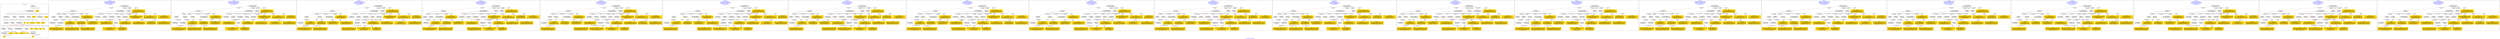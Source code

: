 digraph n0 {
fontcolor="blue"
remincross="true"
label="s15-s-detroit-institute-of-art.json"
subgraph cluster_0 {
label="1-correct model"
n2[style="filled",color="white",fillcolor="lightgray",label="E12_Production1"];
n3[style="filled",color="white",fillcolor="lightgray",label="E21_Person1"];
n4[style="filled",color="white",fillcolor="lightgray",label="E55_Type1"];
n5[style="filled",color="white",fillcolor="lightgray",label="E52_Time-Span3"];
n6[style="filled",color="white",fillcolor="lightgray",label="E69_Death1"];
n7[style="filled",color="white",fillcolor="lightgray",label="E74_Group1"];
n8[style="filled",color="white",fillcolor="lightgray",label="E82_Actor_Appellation1"];
n9[style="filled",color="white",fillcolor="lightgray",label="E67_Birth1"];
n10[shape="plaintext",style="filled",fillcolor="gold",label="artist_uri"];
n11[style="filled",color="white",fillcolor="lightgray",label="E22_Man-Made_Object1"];
n12[style="filled",color="white",fillcolor="lightgray",label="E35_Title1"];
n13[style="filled",color="white",fillcolor="lightgray",label="E8_Acquisition1"];
n14[style="filled",color="white",fillcolor="lightgray",label="E55_Type2"];
n15[shape="plaintext",style="filled",fillcolor="gold",label="provenance"];
n16[style="filled",color="white",fillcolor="lightgray",label="E54_Dimension1"];
n17[shape="plaintext",style="filled",fillcolor="gold",label="object_uri"];
n18[shape="plaintext",style="filled",fillcolor="gold",label="title"];
n19[style="filled",color="white",fillcolor="lightgray",label="E38_Image1"];
n20[shape="plaintext",style="filled",fillcolor="gold",label="imageURL"];
n21[style="filled",color="white",fillcolor="lightgray",label="E52_Time-Span1"];
n22[shape="plaintext",style="filled",fillcolor="gold",label="birth"];
n23[style="filled",color="white",fillcolor="lightgray",label="E52_Time-Span2"];
n24[shape="plaintext",style="filled",fillcolor="gold",label="death"];
n25[shape="plaintext",style="filled",fillcolor="gold",label="date"];
n26[shape="plaintext",style="filled",fillcolor="gold",label="dimensions"];
n27[shape="plaintext",style="filled",fillcolor="gold",label="medium_URI"];
n28[shape="plaintext",style="filled",fillcolor="gold",label="medium"];
n29[shape="plaintext",style="filled",fillcolor="gold",label="classification_URI"];
n30[shape="plaintext",style="filled",fillcolor="gold",label="classification"];
n31[shape="plaintext",style="filled",fillcolor="gold",label="nationality_URI"];
n32[shape="plaintext",style="filled",fillcolor="gold",label="nationality"];
n33[shape="plaintext",style="filled",fillcolor="gold",label="artist_appellation_uri"];
n34[shape="plaintext",style="filled",fillcolor="gold",label="name"];
n35[shape="plaintext",style="filled",fillcolor="gold",label="credit"];
}
subgraph cluster_1 {
label="candidate 0\nlink coherence:0.8484848484848485\nnode coherence:0.9354838709677419\nconfidence:0.46490642901956264\nmapping score:0.5130930629587311\ncost:131.99911\n-precision:0.7-recall:0.7"
n37[style="filled",color="white",fillcolor="lightgray",label="E12_Production1"];
n38[style="filled",color="white",fillcolor="lightgray",label="E55_Type1"];
n39[style="filled",color="white",fillcolor="lightgray",label="E21_Person1"];
n40[style="filled",color="white",fillcolor="lightgray",label="E67_Birth1"];
n41[style="filled",color="white",fillcolor="lightgray",label="E69_Death1"];
n42[style="filled",color="white",fillcolor="lightgray",label="E74_Group1"];
n43[style="filled",color="white",fillcolor="lightgray",label="E82_Actor_Appellation1"];
n44[style="filled",color="white",fillcolor="lightgray",label="E22_Man-Made_Object1"];
n45[style="filled",color="white",fillcolor="lightgray",label="E38_Image1"];
n46[style="filled",color="white",fillcolor="lightgray",label="E54_Dimension1"];
n47[style="filled",color="white",fillcolor="lightgray",label="E55_Type2"];
n48[style="filled",color="white",fillcolor="lightgray",label="E8_Acquisition1"];
n49[style="filled",color="white",fillcolor="lightgray",label="E33_Linguistic_Object1"];
n50[style="filled",color="white",fillcolor="lightgray",label="E55_Type3"];
n51[style="filled",color="white",fillcolor="lightgray",label="E52_Time-Span1"];
n52[style="filled",color="white",fillcolor="lightgray",label="E52_Time-Span3"];
n53[shape="plaintext",style="filled",fillcolor="gold",label="dimensions\n[E54_Dimension,P3_has_note,0.654]\n[E22_Man-Made_Object,classLink,0.134]\n[E22_Man-Made_Object,P3_has_note,0.118]\n[E34_Inscription,P3_has_note,0.093]"];
n54[shape="plaintext",style="filled",fillcolor="gold",label="medium\n[E29_Design_or_Procedure,P3_has_note,0.339]\n[E57_Material,label,0.281]\n[E55_Type,label,0.204]\n[E57_Material,classLink,0.175]"];
n55[shape="plaintext",style="filled",fillcolor="gold",label="artist_appellation_uri\n[E82_Actor_Appellation,classLink,0.864]\n[E21_Person,classLink,0.071]\n[E39_Actor,classLink,0.049]\n[E30_Right,P3_has_note,0.016]"];
n56[shape="plaintext",style="filled",fillcolor="gold",label="date\n[E52_Time-Span,P82_at_some_time_within,0.416]\n[E52_Time-Span,P82a_begin_of_the_begin,0.378]\n[E52_Time-Span,P82b_end_of_the_end,0.15]\n[E33_Linguistic_Object,P3_has_note,0.056]"];
n57[shape="plaintext",style="filled",fillcolor="gold",label="object_uri\n[E22_Man-Made_Object,classLink,0.859]\n[E22_Man-Made_Object,P3_has_note,0.052]\n[E30_Right,P3_has_note,0.045]\n[E35_Title,label,0.044]"];
n58[shape="plaintext",style="filled",fillcolor="gold",label="name\n[E82_Actor_Appellation,label,0.525]\n[E22_Man-Made_Object,classLink,0.176]\n[E30_Right,P3_has_note,0.164]\n[E22_Man-Made_Object,P3_has_note,0.135]"];
n59[shape="plaintext",style="filled",fillcolor="gold",label="death\n[E52_Time-Span,P82b_end_of_the_end,0.435]\n[E52_Time-Span,P82_at_some_time_within,0.311]\n[E52_Time-Span,P82a_begin_of_the_begin,0.213]\n[E52_Time-Span,label,0.042]"];
n60[shape="plaintext",style="filled",fillcolor="gold",label="birth\n[E52_Time-Span,P82a_begin_of_the_begin,0.495]\n[E52_Time-Span,P82_at_some_time_within,0.373]\n[E52_Time-Span,P82b_end_of_the_end,0.069]\n[E33_Linguistic_Object,P3_has_note,0.062]"];
n61[shape="plaintext",style="filled",fillcolor="gold",label="classification_URI\n[E55_Type,classLink,0.632]\n[E74_Group,classLink,0.178]\n[E57_Material,classLink,0.178]\n[E31_Document,classLink,0.012]"];
n62[shape="plaintext",style="filled",fillcolor="gold",label="imageURL\n[E38_Image,classLink,0.579]\n[E78_Collection,classLink,0.175]\n[E22_Man-Made_Object,classLink,0.156]\n[E21_Person,classLink,0.089]"];
n63[shape="plaintext",style="filled",fillcolor="gold",label="provenance\n[E22_Man-Made_Object,P3_has_note,0.264]\n[E33_Linguistic_Object,P3_has_note,0.255]\n[E8_Acquisition,P3_has_note,0.245]\n[E73_Information_Object,P3_has_note,0.237]"];
n64[shape="plaintext",style="filled",fillcolor="gold",label="classification\n[E31_Document,classLink,0.349]\n[E55_Type,classLink,0.242]\n[E55_Type,label,0.208]\n[E33_Linguistic_Object,P3_has_note,0.201]"];
n65[shape="plaintext",style="filled",fillcolor="gold",label="artist_uri\n[E21_Person,classLink,0.387]\n[E82_Actor_Appellation,classLink,0.268]\n[E39_Actor,classLink,0.26]\n[E30_Right,P3_has_note,0.085]"];
n66[shape="plaintext",style="filled",fillcolor="gold",label="medium_URI\n[E57_Material,classLink,0.419]\n[E55_Type,classLink,0.413]\n[E74_Group,classLink,0.168]\n[E55_Type,label,0.0]"];
n67[shape="plaintext",style="filled",fillcolor="gold",label="nationality\n[E74_Group,label,0.539]\n[E74_Group,classLink,0.255]\n[E55_Type,label,0.121]\n[E8_Acquisition,P3_has_note,0.086]"];
n68[shape="plaintext",style="filled",fillcolor="gold",label="credit\n[E30_Right,P3_has_note,0.458]\n[E8_Acquisition,P3_has_note,0.359]\n[E22_Man-Made_Object,P3_has_note,0.094]\n[E33_Linguistic_Object,P3_has_note,0.089]"];
n69[shape="plaintext",style="filled",fillcolor="gold",label="title\n[E22_Man-Made_Object,P3_has_note,0.287]\n[E35_Title,label,0.278]\n[E73_Information_Object,P3_has_note,0.243]\n[E33_Linguistic_Object,P3_has_note,0.192]"];
n70[shape="plaintext",style="filled",fillcolor="gold",label="nationality_URI\n[E74_Group,classLink,0.624]\n[E55_Type,classLink,0.228]\n[E57_Material,classLink,0.118]\n[E74_Group,label,0.029]"];
}
subgraph cluster_2 {
label="candidate 1\nlink coherence:0.8484848484848485\nnode coherence:0.9354838709677419\nconfidence:0.46490642901956264\nmapping score:0.5130930629587311\ncost:131.99913\n-precision:0.67-recall:0.67"
n72[style="filled",color="white",fillcolor="lightgray",label="E12_Production1"];
n73[style="filled",color="white",fillcolor="lightgray",label="E55_Type1"];
n74[style="filled",color="white",fillcolor="lightgray",label="E21_Person1"];
n75[style="filled",color="white",fillcolor="lightgray",label="E67_Birth1"];
n76[style="filled",color="white",fillcolor="lightgray",label="E69_Death1"];
n77[style="filled",color="white",fillcolor="lightgray",label="E74_Group1"];
n78[style="filled",color="white",fillcolor="lightgray",label="E82_Actor_Appellation1"];
n79[style="filled",color="white",fillcolor="lightgray",label="E22_Man-Made_Object1"];
n80[style="filled",color="white",fillcolor="lightgray",label="E38_Image1"];
n81[style="filled",color="white",fillcolor="lightgray",label="E54_Dimension1"];
n82[style="filled",color="white",fillcolor="lightgray",label="E55_Type3"];
n83[style="filled",color="white",fillcolor="lightgray",label="E8_Acquisition1"];
n84[style="filled",color="white",fillcolor="lightgray",label="E33_Linguistic_Object2"];
n85[style="filled",color="white",fillcolor="lightgray",label="E55_Type2"];
n86[style="filled",color="white",fillcolor="lightgray",label="E52_Time-Span1"];
n87[style="filled",color="white",fillcolor="lightgray",label="E52_Time-Span3"];
n88[shape="plaintext",style="filled",fillcolor="gold",label="dimensions\n[E54_Dimension,P3_has_note,0.654]\n[E22_Man-Made_Object,classLink,0.134]\n[E22_Man-Made_Object,P3_has_note,0.118]\n[E34_Inscription,P3_has_note,0.093]"];
n89[shape="plaintext",style="filled",fillcolor="gold",label="medium\n[E29_Design_or_Procedure,P3_has_note,0.339]\n[E57_Material,label,0.281]\n[E55_Type,label,0.204]\n[E57_Material,classLink,0.175]"];
n90[shape="plaintext",style="filled",fillcolor="gold",label="artist_appellation_uri\n[E82_Actor_Appellation,classLink,0.864]\n[E21_Person,classLink,0.071]\n[E39_Actor,classLink,0.049]\n[E30_Right,P3_has_note,0.016]"];
n91[shape="plaintext",style="filled",fillcolor="gold",label="date\n[E52_Time-Span,P82_at_some_time_within,0.416]\n[E52_Time-Span,P82a_begin_of_the_begin,0.378]\n[E52_Time-Span,P82b_end_of_the_end,0.15]\n[E33_Linguistic_Object,P3_has_note,0.056]"];
n92[shape="plaintext",style="filled",fillcolor="gold",label="object_uri\n[E22_Man-Made_Object,classLink,0.859]\n[E22_Man-Made_Object,P3_has_note,0.052]\n[E30_Right,P3_has_note,0.045]\n[E35_Title,label,0.044]"];
n93[shape="plaintext",style="filled",fillcolor="gold",label="name\n[E82_Actor_Appellation,label,0.525]\n[E22_Man-Made_Object,classLink,0.176]\n[E30_Right,P3_has_note,0.164]\n[E22_Man-Made_Object,P3_has_note,0.135]"];
n94[shape="plaintext",style="filled",fillcolor="gold",label="death\n[E52_Time-Span,P82b_end_of_the_end,0.435]\n[E52_Time-Span,P82_at_some_time_within,0.311]\n[E52_Time-Span,P82a_begin_of_the_begin,0.213]\n[E52_Time-Span,label,0.042]"];
n95[shape="plaintext",style="filled",fillcolor="gold",label="birth\n[E52_Time-Span,P82a_begin_of_the_begin,0.495]\n[E52_Time-Span,P82_at_some_time_within,0.373]\n[E52_Time-Span,P82b_end_of_the_end,0.069]\n[E33_Linguistic_Object,P3_has_note,0.062]"];
n96[shape="plaintext",style="filled",fillcolor="gold",label="credit\n[E30_Right,P3_has_note,0.458]\n[E8_Acquisition,P3_has_note,0.359]\n[E22_Man-Made_Object,P3_has_note,0.094]\n[E33_Linguistic_Object,P3_has_note,0.089]"];
n97[shape="plaintext",style="filled",fillcolor="gold",label="classification_URI\n[E55_Type,classLink,0.632]\n[E74_Group,classLink,0.178]\n[E57_Material,classLink,0.178]\n[E31_Document,classLink,0.012]"];
n98[shape="plaintext",style="filled",fillcolor="gold",label="imageURL\n[E38_Image,classLink,0.579]\n[E78_Collection,classLink,0.175]\n[E22_Man-Made_Object,classLink,0.156]\n[E21_Person,classLink,0.089]"];
n99[shape="plaintext",style="filled",fillcolor="gold",label="provenance\n[E22_Man-Made_Object,P3_has_note,0.264]\n[E33_Linguistic_Object,P3_has_note,0.255]\n[E8_Acquisition,P3_has_note,0.245]\n[E73_Information_Object,P3_has_note,0.237]"];
n100[shape="plaintext",style="filled",fillcolor="gold",label="classification\n[E31_Document,classLink,0.349]\n[E55_Type,classLink,0.242]\n[E55_Type,label,0.208]\n[E33_Linguistic_Object,P3_has_note,0.201]"];
n101[shape="plaintext",style="filled",fillcolor="gold",label="artist_uri\n[E21_Person,classLink,0.387]\n[E82_Actor_Appellation,classLink,0.268]\n[E39_Actor,classLink,0.26]\n[E30_Right,P3_has_note,0.085]"];
n102[shape="plaintext",style="filled",fillcolor="gold",label="medium_URI\n[E57_Material,classLink,0.419]\n[E55_Type,classLink,0.413]\n[E74_Group,classLink,0.168]\n[E55_Type,label,0.0]"];
n103[shape="plaintext",style="filled",fillcolor="gold",label="nationality\n[E74_Group,label,0.539]\n[E74_Group,classLink,0.255]\n[E55_Type,label,0.121]\n[E8_Acquisition,P3_has_note,0.086]"];
n104[shape="plaintext",style="filled",fillcolor="gold",label="title\n[E22_Man-Made_Object,P3_has_note,0.287]\n[E35_Title,label,0.278]\n[E73_Information_Object,P3_has_note,0.243]\n[E33_Linguistic_Object,P3_has_note,0.192]"];
n105[shape="plaintext",style="filled",fillcolor="gold",label="nationality_URI\n[E74_Group,classLink,0.624]\n[E55_Type,classLink,0.228]\n[E57_Material,classLink,0.118]\n[E74_Group,label,0.029]"];
}
subgraph cluster_3 {
label="candidate 10\nlink coherence:0.84375\nnode coherence:0.9354838709677419\nconfidence:0.46490642901956264\nmapping score:0.5130930629587311\ncost:130.99917\n-precision:0.69-recall:0.67"
n107[style="filled",color="white",fillcolor="lightgray",label="E12_Production1"];
n108[style="filled",color="white",fillcolor="lightgray",label="E52_Time-Span2"];
n109[style="filled",color="white",fillcolor="lightgray",label="E55_Type1"];
n110[style="filled",color="white",fillcolor="lightgray",label="E21_Person1"];
n111[style="filled",color="white",fillcolor="lightgray",label="E67_Birth1"];
n112[style="filled",color="white",fillcolor="lightgray",label="E74_Group1"];
n113[style="filled",color="white",fillcolor="lightgray",label="E82_Actor_Appellation1"];
n114[style="filled",color="white",fillcolor="lightgray",label="E22_Man-Made_Object1"];
n115[style="filled",color="white",fillcolor="lightgray",label="E38_Image1"];
n116[style="filled",color="white",fillcolor="lightgray",label="E54_Dimension1"];
n117[style="filled",color="white",fillcolor="lightgray",label="E55_Type3"];
n118[style="filled",color="white",fillcolor="lightgray",label="E8_Acquisition1"];
n119[style="filled",color="white",fillcolor="lightgray",label="E33_Linguistic_Object2"];
n120[style="filled",color="white",fillcolor="lightgray",label="E55_Type2"];
n121[style="filled",color="white",fillcolor="lightgray",label="E52_Time-Span1"];
n122[shape="plaintext",style="filled",fillcolor="gold",label="dimensions\n[E54_Dimension,P3_has_note,0.654]\n[E22_Man-Made_Object,classLink,0.134]\n[E22_Man-Made_Object,P3_has_note,0.118]\n[E34_Inscription,P3_has_note,0.093]"];
n123[shape="plaintext",style="filled",fillcolor="gold",label="medium\n[E29_Design_or_Procedure,P3_has_note,0.339]\n[E57_Material,label,0.281]\n[E55_Type,label,0.204]\n[E57_Material,classLink,0.175]"];
n124[shape="plaintext",style="filled",fillcolor="gold",label="artist_appellation_uri\n[E82_Actor_Appellation,classLink,0.864]\n[E21_Person,classLink,0.071]\n[E39_Actor,classLink,0.049]\n[E30_Right,P3_has_note,0.016]"];
n125[shape="plaintext",style="filled",fillcolor="gold",label="object_uri\n[E22_Man-Made_Object,classLink,0.859]\n[E22_Man-Made_Object,P3_has_note,0.052]\n[E30_Right,P3_has_note,0.045]\n[E35_Title,label,0.044]"];
n126[shape="plaintext",style="filled",fillcolor="gold",label="name\n[E82_Actor_Appellation,label,0.525]\n[E22_Man-Made_Object,classLink,0.176]\n[E30_Right,P3_has_note,0.164]\n[E22_Man-Made_Object,P3_has_note,0.135]"];
n127[shape="plaintext",style="filled",fillcolor="gold",label="death\n[E52_Time-Span,P82b_end_of_the_end,0.435]\n[E52_Time-Span,P82_at_some_time_within,0.311]\n[E52_Time-Span,P82a_begin_of_the_begin,0.213]\n[E52_Time-Span,label,0.042]"];
n128[shape="plaintext",style="filled",fillcolor="gold",label="birth\n[E52_Time-Span,P82a_begin_of_the_begin,0.495]\n[E52_Time-Span,P82_at_some_time_within,0.373]\n[E52_Time-Span,P82b_end_of_the_end,0.069]\n[E33_Linguistic_Object,P3_has_note,0.062]"];
n129[shape="plaintext",style="filled",fillcolor="gold",label="credit\n[E30_Right,P3_has_note,0.458]\n[E8_Acquisition,P3_has_note,0.359]\n[E22_Man-Made_Object,P3_has_note,0.094]\n[E33_Linguistic_Object,P3_has_note,0.089]"];
n130[shape="plaintext",style="filled",fillcolor="gold",label="classification_URI\n[E55_Type,classLink,0.632]\n[E74_Group,classLink,0.178]\n[E57_Material,classLink,0.178]\n[E31_Document,classLink,0.012]"];
n131[shape="plaintext",style="filled",fillcolor="gold",label="imageURL\n[E38_Image,classLink,0.579]\n[E78_Collection,classLink,0.175]\n[E22_Man-Made_Object,classLink,0.156]\n[E21_Person,classLink,0.089]"];
n132[shape="plaintext",style="filled",fillcolor="gold",label="provenance\n[E22_Man-Made_Object,P3_has_note,0.264]\n[E33_Linguistic_Object,P3_has_note,0.255]\n[E8_Acquisition,P3_has_note,0.245]\n[E73_Information_Object,P3_has_note,0.237]"];
n133[shape="plaintext",style="filled",fillcolor="gold",label="classification\n[E31_Document,classLink,0.349]\n[E55_Type,classLink,0.242]\n[E55_Type,label,0.208]\n[E33_Linguistic_Object,P3_has_note,0.201]"];
n134[shape="plaintext",style="filled",fillcolor="gold",label="artist_uri\n[E21_Person,classLink,0.387]\n[E82_Actor_Appellation,classLink,0.268]\n[E39_Actor,classLink,0.26]\n[E30_Right,P3_has_note,0.085]"];
n135[shape="plaintext",style="filled",fillcolor="gold",label="medium_URI\n[E57_Material,classLink,0.419]\n[E55_Type,classLink,0.413]\n[E74_Group,classLink,0.168]\n[E55_Type,label,0.0]"];
n136[shape="plaintext",style="filled",fillcolor="gold",label="nationality\n[E74_Group,label,0.539]\n[E74_Group,classLink,0.255]\n[E55_Type,label,0.121]\n[E8_Acquisition,P3_has_note,0.086]"];
n137[shape="plaintext",style="filled",fillcolor="gold",label="title\n[E22_Man-Made_Object,P3_has_note,0.287]\n[E35_Title,label,0.278]\n[E73_Information_Object,P3_has_note,0.243]\n[E33_Linguistic_Object,P3_has_note,0.192]"];
n138[shape="plaintext",style="filled",fillcolor="gold",label="nationality_URI\n[E74_Group,classLink,0.624]\n[E55_Type,classLink,0.228]\n[E57_Material,classLink,0.118]\n[E74_Group,label,0.029]"];
n139[shape="plaintext",style="filled",fillcolor="gold",label="date\n[E52_Time-Span,P82_at_some_time_within,0.416]\n[E52_Time-Span,P82a_begin_of_the_begin,0.378]\n[E52_Time-Span,P82b_end_of_the_end,0.15]\n[E33_Linguistic_Object,P3_has_note,0.056]"];
}
subgraph cluster_4 {
label="candidate 11\nlink coherence:0.84375\nnode coherence:0.9354838709677419\nconfidence:0.46490642901956264\nmapping score:0.5130930629587311\ncost:130.99918\n-precision:0.69-recall:0.67"
n141[style="filled",color="white",fillcolor="lightgray",label="E12_Production1"];
n142[style="filled",color="white",fillcolor="lightgray",label="E52_Time-Span2"];
n143[style="filled",color="white",fillcolor="lightgray",label="E55_Type1"];
n144[style="filled",color="white",fillcolor="lightgray",label="E21_Person1"];
n145[style="filled",color="white",fillcolor="lightgray",label="E67_Birth1"];
n146[style="filled",color="white",fillcolor="lightgray",label="E74_Group1"];
n147[style="filled",color="white",fillcolor="lightgray",label="E82_Actor_Appellation1"];
n148[style="filled",color="white",fillcolor="lightgray",label="E22_Man-Made_Object1"];
n149[style="filled",color="white",fillcolor="lightgray",label="E38_Image1"];
n150[style="filled",color="white",fillcolor="lightgray",label="E54_Dimension1"];
n151[style="filled",color="white",fillcolor="lightgray",label="E8_Acquisition1"];
n152[style="filled",color="white",fillcolor="lightgray",label="E33_Linguistic_Object1"];
n153[style="filled",color="white",fillcolor="lightgray",label="E55_Type2"];
n154[style="filled",color="white",fillcolor="lightgray",label="E55_Type3"];
n155[style="filled",color="white",fillcolor="lightgray",label="E52_Time-Span1"];
n156[shape="plaintext",style="filled",fillcolor="gold",label="dimensions\n[E54_Dimension,P3_has_note,0.654]\n[E22_Man-Made_Object,classLink,0.134]\n[E22_Man-Made_Object,P3_has_note,0.118]\n[E34_Inscription,P3_has_note,0.093]"];
n157[shape="plaintext",style="filled",fillcolor="gold",label="medium\n[E29_Design_or_Procedure,P3_has_note,0.339]\n[E57_Material,label,0.281]\n[E55_Type,label,0.204]\n[E57_Material,classLink,0.175]"];
n158[shape="plaintext",style="filled",fillcolor="gold",label="artist_appellation_uri\n[E82_Actor_Appellation,classLink,0.864]\n[E21_Person,classLink,0.071]\n[E39_Actor,classLink,0.049]\n[E30_Right,P3_has_note,0.016]"];
n159[shape="plaintext",style="filled",fillcolor="gold",label="object_uri\n[E22_Man-Made_Object,classLink,0.859]\n[E22_Man-Made_Object,P3_has_note,0.052]\n[E30_Right,P3_has_note,0.045]\n[E35_Title,label,0.044]"];
n160[shape="plaintext",style="filled",fillcolor="gold",label="name\n[E82_Actor_Appellation,label,0.525]\n[E22_Man-Made_Object,classLink,0.176]\n[E30_Right,P3_has_note,0.164]\n[E22_Man-Made_Object,P3_has_note,0.135]"];
n161[shape="plaintext",style="filled",fillcolor="gold",label="death\n[E52_Time-Span,P82b_end_of_the_end,0.435]\n[E52_Time-Span,P82_at_some_time_within,0.311]\n[E52_Time-Span,P82a_begin_of_the_begin,0.213]\n[E52_Time-Span,label,0.042]"];
n162[shape="plaintext",style="filled",fillcolor="gold",label="birth\n[E52_Time-Span,P82a_begin_of_the_begin,0.495]\n[E52_Time-Span,P82_at_some_time_within,0.373]\n[E52_Time-Span,P82b_end_of_the_end,0.069]\n[E33_Linguistic_Object,P3_has_note,0.062]"];
n163[shape="plaintext",style="filled",fillcolor="gold",label="classification_URI\n[E55_Type,classLink,0.632]\n[E74_Group,classLink,0.178]\n[E57_Material,classLink,0.178]\n[E31_Document,classLink,0.012]"];
n164[shape="plaintext",style="filled",fillcolor="gold",label="imageURL\n[E38_Image,classLink,0.579]\n[E78_Collection,classLink,0.175]\n[E22_Man-Made_Object,classLink,0.156]\n[E21_Person,classLink,0.089]"];
n165[shape="plaintext",style="filled",fillcolor="gold",label="provenance\n[E22_Man-Made_Object,P3_has_note,0.264]\n[E33_Linguistic_Object,P3_has_note,0.255]\n[E8_Acquisition,P3_has_note,0.245]\n[E73_Information_Object,P3_has_note,0.237]"];
n166[shape="plaintext",style="filled",fillcolor="gold",label="classification\n[E31_Document,classLink,0.349]\n[E55_Type,classLink,0.242]\n[E55_Type,label,0.208]\n[E33_Linguistic_Object,P3_has_note,0.201]"];
n167[shape="plaintext",style="filled",fillcolor="gold",label="artist_uri\n[E21_Person,classLink,0.387]\n[E82_Actor_Appellation,classLink,0.268]\n[E39_Actor,classLink,0.26]\n[E30_Right,P3_has_note,0.085]"];
n168[shape="plaintext",style="filled",fillcolor="gold",label="medium_URI\n[E57_Material,classLink,0.419]\n[E55_Type,classLink,0.413]\n[E74_Group,classLink,0.168]\n[E55_Type,label,0.0]"];
n169[shape="plaintext",style="filled",fillcolor="gold",label="nationality\n[E74_Group,label,0.539]\n[E74_Group,classLink,0.255]\n[E55_Type,label,0.121]\n[E8_Acquisition,P3_has_note,0.086]"];
n170[shape="plaintext",style="filled",fillcolor="gold",label="credit\n[E30_Right,P3_has_note,0.458]\n[E8_Acquisition,P3_has_note,0.359]\n[E22_Man-Made_Object,P3_has_note,0.094]\n[E33_Linguistic_Object,P3_has_note,0.089]"];
n171[shape="plaintext",style="filled",fillcolor="gold",label="title\n[E22_Man-Made_Object,P3_has_note,0.287]\n[E35_Title,label,0.278]\n[E73_Information_Object,P3_has_note,0.243]\n[E33_Linguistic_Object,P3_has_note,0.192]"];
n172[shape="plaintext",style="filled",fillcolor="gold",label="nationality_URI\n[E74_Group,classLink,0.624]\n[E55_Type,classLink,0.228]\n[E57_Material,classLink,0.118]\n[E74_Group,label,0.029]"];
n173[shape="plaintext",style="filled",fillcolor="gold",label="date\n[E52_Time-Span,P82_at_some_time_within,0.416]\n[E52_Time-Span,P82a_begin_of_the_begin,0.378]\n[E52_Time-Span,P82b_end_of_the_end,0.15]\n[E33_Linguistic_Object,P3_has_note,0.056]"];
}
subgraph cluster_5 {
label="candidate 12\nlink coherence:0.84375\nnode coherence:0.9354838709677419\nconfidence:0.4647851562247619\nmapping score:0.5130526386937976\ncost:31.99915\n-precision:0.66-recall:0.64"
n175[style="filled",color="white",fillcolor="lightgray",label="E12_Production1"];
n176[style="filled",color="white",fillcolor="lightgray",label="E52_Time-Span2"];
n177[style="filled",color="white",fillcolor="lightgray",label="E55_Type1"];
n178[style="filled",color="white",fillcolor="lightgray",label="E21_Person1"];
n179[style="filled",color="white",fillcolor="lightgray",label="E67_Birth1"];
n180[style="filled",color="white",fillcolor="lightgray",label="E74_Group1"];
n181[style="filled",color="white",fillcolor="lightgray",label="E82_Actor_Appellation1"];
n182[style="filled",color="white",fillcolor="lightgray",label="E22_Man-Made_Object1"];
n183[style="filled",color="white",fillcolor="lightgray",label="E38_Image1"];
n184[style="filled",color="white",fillcolor="lightgray",label="E54_Dimension1"];
n185[style="filled",color="white",fillcolor="lightgray",label="E55_Type2"];
n186[style="filled",color="white",fillcolor="lightgray",label="E8_Acquisition1"];
n187[style="filled",color="white",fillcolor="lightgray",label="E33_Linguistic_Object1"];
n188[style="filled",color="white",fillcolor="lightgray",label="E55_Type3"];
n189[style="filled",color="white",fillcolor="lightgray",label="E52_Time-Span1"];
n190[shape="plaintext",style="filled",fillcolor="gold",label="dimensions\n[E54_Dimension,P3_has_note,0.654]\n[E22_Man-Made_Object,classLink,0.134]\n[E22_Man-Made_Object,P3_has_note,0.118]\n[E34_Inscription,P3_has_note,0.093]"];
n191[shape="plaintext",style="filled",fillcolor="gold",label="medium\n[E29_Design_or_Procedure,P3_has_note,0.339]\n[E57_Material,label,0.281]\n[E55_Type,label,0.204]\n[E57_Material,classLink,0.175]"];
n192[shape="plaintext",style="filled",fillcolor="gold",label="artist_appellation_uri\n[E82_Actor_Appellation,classLink,0.864]\n[E21_Person,classLink,0.071]\n[E39_Actor,classLink,0.049]\n[E30_Right,P3_has_note,0.016]"];
n193[shape="plaintext",style="filled",fillcolor="gold",label="object_uri\n[E22_Man-Made_Object,classLink,0.859]\n[E22_Man-Made_Object,P3_has_note,0.052]\n[E30_Right,P3_has_note,0.045]\n[E35_Title,label,0.044]"];
n194[shape="plaintext",style="filled",fillcolor="gold",label="name\n[E82_Actor_Appellation,label,0.525]\n[E22_Man-Made_Object,classLink,0.176]\n[E30_Right,P3_has_note,0.164]\n[E22_Man-Made_Object,P3_has_note,0.135]"];
n195[shape="plaintext",style="filled",fillcolor="gold",label="date\n[E52_Time-Span,P82_at_some_time_within,0.416]\n[E52_Time-Span,P82a_begin_of_the_begin,0.378]\n[E52_Time-Span,P82b_end_of_the_end,0.15]\n[E33_Linguistic_Object,P3_has_note,0.056]"];
n196[shape="plaintext",style="filled",fillcolor="gold",label="classification_URI\n[E55_Type,classLink,0.632]\n[E74_Group,classLink,0.178]\n[E57_Material,classLink,0.178]\n[E31_Document,classLink,0.012]"];
n197[shape="plaintext",style="filled",fillcolor="gold",label="birth\n[E52_Time-Span,P82a_begin_of_the_begin,0.495]\n[E52_Time-Span,P82_at_some_time_within,0.373]\n[E52_Time-Span,P82b_end_of_the_end,0.069]\n[E33_Linguistic_Object,P3_has_note,0.062]"];
n198[shape="plaintext",style="filled",fillcolor="gold",label="imageURL\n[E38_Image,classLink,0.579]\n[E78_Collection,classLink,0.175]\n[E22_Man-Made_Object,classLink,0.156]\n[E21_Person,classLink,0.089]"];
n199[shape="plaintext",style="filled",fillcolor="gold",label="provenance\n[E22_Man-Made_Object,P3_has_note,0.264]\n[E33_Linguistic_Object,P3_has_note,0.255]\n[E8_Acquisition,P3_has_note,0.245]\n[E73_Information_Object,P3_has_note,0.237]"];
n200[shape="plaintext",style="filled",fillcolor="gold",label="classification\n[E31_Document,classLink,0.349]\n[E55_Type,classLink,0.242]\n[E55_Type,label,0.208]\n[E33_Linguistic_Object,P3_has_note,0.201]"];
n201[shape="plaintext",style="filled",fillcolor="gold",label="artist_uri\n[E21_Person,classLink,0.387]\n[E82_Actor_Appellation,classLink,0.268]\n[E39_Actor,classLink,0.26]\n[E30_Right,P3_has_note,0.085]"];
n202[shape="plaintext",style="filled",fillcolor="gold",label="medium_URI\n[E57_Material,classLink,0.419]\n[E55_Type,classLink,0.413]\n[E74_Group,classLink,0.168]\n[E55_Type,label,0.0]"];
n203[shape="plaintext",style="filled",fillcolor="gold",label="nationality\n[E74_Group,label,0.539]\n[E74_Group,classLink,0.255]\n[E55_Type,label,0.121]\n[E8_Acquisition,P3_has_note,0.086]"];
n204[shape="plaintext",style="filled",fillcolor="gold",label="credit\n[E30_Right,P3_has_note,0.458]\n[E8_Acquisition,P3_has_note,0.359]\n[E22_Man-Made_Object,P3_has_note,0.094]\n[E33_Linguistic_Object,P3_has_note,0.089]"];
n205[shape="plaintext",style="filled",fillcolor="gold",label="title\n[E22_Man-Made_Object,P3_has_note,0.287]\n[E35_Title,label,0.278]\n[E73_Information_Object,P3_has_note,0.243]\n[E33_Linguistic_Object,P3_has_note,0.192]"];
n206[shape="plaintext",style="filled",fillcolor="gold",label="nationality_URI\n[E74_Group,classLink,0.624]\n[E55_Type,classLink,0.228]\n[E57_Material,classLink,0.118]\n[E74_Group,label,0.029]"];
n207[shape="plaintext",style="filled",fillcolor="gold",label="death\n[E52_Time-Span,P82b_end_of_the_end,0.435]\n[E52_Time-Span,P82_at_some_time_within,0.311]\n[E52_Time-Span,P82a_begin_of_the_begin,0.213]\n[E52_Time-Span,label,0.042]"];
}
subgraph cluster_6 {
label="candidate 13\nlink coherence:0.84375\nnode coherence:0.9354838709677419\nconfidence:0.4647851562247619\nmapping score:0.5130526386937976\ncost:31.99917\n-precision:0.62-recall:0.61"
n209[style="filled",color="white",fillcolor="lightgray",label="E12_Production1"];
n210[style="filled",color="white",fillcolor="lightgray",label="E52_Time-Span2"];
n211[style="filled",color="white",fillcolor="lightgray",label="E55_Type1"];
n212[style="filled",color="white",fillcolor="lightgray",label="E21_Person1"];
n213[style="filled",color="white",fillcolor="lightgray",label="E67_Birth1"];
n214[style="filled",color="white",fillcolor="lightgray",label="E74_Group1"];
n215[style="filled",color="white",fillcolor="lightgray",label="E82_Actor_Appellation1"];
n216[style="filled",color="white",fillcolor="lightgray",label="E22_Man-Made_Object1"];
n217[style="filled",color="white",fillcolor="lightgray",label="E38_Image1"];
n218[style="filled",color="white",fillcolor="lightgray",label="E54_Dimension1"];
n219[style="filled",color="white",fillcolor="lightgray",label="E55_Type3"];
n220[style="filled",color="white",fillcolor="lightgray",label="E8_Acquisition1"];
n221[style="filled",color="white",fillcolor="lightgray",label="E33_Linguistic_Object2"];
n222[style="filled",color="white",fillcolor="lightgray",label="E55_Type2"];
n223[style="filled",color="white",fillcolor="lightgray",label="E52_Time-Span1"];
n224[shape="plaintext",style="filled",fillcolor="gold",label="dimensions\n[E54_Dimension,P3_has_note,0.654]\n[E22_Man-Made_Object,classLink,0.134]\n[E22_Man-Made_Object,P3_has_note,0.118]\n[E34_Inscription,P3_has_note,0.093]"];
n225[shape="plaintext",style="filled",fillcolor="gold",label="medium\n[E29_Design_or_Procedure,P3_has_note,0.339]\n[E57_Material,label,0.281]\n[E55_Type,label,0.204]\n[E57_Material,classLink,0.175]"];
n226[shape="plaintext",style="filled",fillcolor="gold",label="artist_appellation_uri\n[E82_Actor_Appellation,classLink,0.864]\n[E21_Person,classLink,0.071]\n[E39_Actor,classLink,0.049]\n[E30_Right,P3_has_note,0.016]"];
n227[shape="plaintext",style="filled",fillcolor="gold",label="object_uri\n[E22_Man-Made_Object,classLink,0.859]\n[E22_Man-Made_Object,P3_has_note,0.052]\n[E30_Right,P3_has_note,0.045]\n[E35_Title,label,0.044]"];
n228[shape="plaintext",style="filled",fillcolor="gold",label="name\n[E82_Actor_Appellation,label,0.525]\n[E22_Man-Made_Object,classLink,0.176]\n[E30_Right,P3_has_note,0.164]\n[E22_Man-Made_Object,P3_has_note,0.135]"];
n229[shape="plaintext",style="filled",fillcolor="gold",label="date\n[E52_Time-Span,P82_at_some_time_within,0.416]\n[E52_Time-Span,P82a_begin_of_the_begin,0.378]\n[E52_Time-Span,P82b_end_of_the_end,0.15]\n[E33_Linguistic_Object,P3_has_note,0.056]"];
n230[shape="plaintext",style="filled",fillcolor="gold",label="credit\n[E30_Right,P3_has_note,0.458]\n[E8_Acquisition,P3_has_note,0.359]\n[E22_Man-Made_Object,P3_has_note,0.094]\n[E33_Linguistic_Object,P3_has_note,0.089]"];
n231[shape="plaintext",style="filled",fillcolor="gold",label="classification_URI\n[E55_Type,classLink,0.632]\n[E74_Group,classLink,0.178]\n[E57_Material,classLink,0.178]\n[E31_Document,classLink,0.012]"];
n232[shape="plaintext",style="filled",fillcolor="gold",label="birth\n[E52_Time-Span,P82a_begin_of_the_begin,0.495]\n[E52_Time-Span,P82_at_some_time_within,0.373]\n[E52_Time-Span,P82b_end_of_the_end,0.069]\n[E33_Linguistic_Object,P3_has_note,0.062]"];
n233[shape="plaintext",style="filled",fillcolor="gold",label="imageURL\n[E38_Image,classLink,0.579]\n[E78_Collection,classLink,0.175]\n[E22_Man-Made_Object,classLink,0.156]\n[E21_Person,classLink,0.089]"];
n234[shape="plaintext",style="filled",fillcolor="gold",label="provenance\n[E22_Man-Made_Object,P3_has_note,0.264]\n[E33_Linguistic_Object,P3_has_note,0.255]\n[E8_Acquisition,P3_has_note,0.245]\n[E73_Information_Object,P3_has_note,0.237]"];
n235[shape="plaintext",style="filled",fillcolor="gold",label="classification\n[E31_Document,classLink,0.349]\n[E55_Type,classLink,0.242]\n[E55_Type,label,0.208]\n[E33_Linguistic_Object,P3_has_note,0.201]"];
n236[shape="plaintext",style="filled",fillcolor="gold",label="artist_uri\n[E21_Person,classLink,0.387]\n[E82_Actor_Appellation,classLink,0.268]\n[E39_Actor,classLink,0.26]\n[E30_Right,P3_has_note,0.085]"];
n237[shape="plaintext",style="filled",fillcolor="gold",label="medium_URI\n[E57_Material,classLink,0.419]\n[E55_Type,classLink,0.413]\n[E74_Group,classLink,0.168]\n[E55_Type,label,0.0]"];
n238[shape="plaintext",style="filled",fillcolor="gold",label="nationality\n[E74_Group,label,0.539]\n[E74_Group,classLink,0.255]\n[E55_Type,label,0.121]\n[E8_Acquisition,P3_has_note,0.086]"];
n239[shape="plaintext",style="filled",fillcolor="gold",label="title\n[E22_Man-Made_Object,P3_has_note,0.287]\n[E35_Title,label,0.278]\n[E73_Information_Object,P3_has_note,0.243]\n[E33_Linguistic_Object,P3_has_note,0.192]"];
n240[shape="plaintext",style="filled",fillcolor="gold",label="nationality_URI\n[E74_Group,classLink,0.624]\n[E55_Type,classLink,0.228]\n[E57_Material,classLink,0.118]\n[E74_Group,label,0.029]"];
n241[shape="plaintext",style="filled",fillcolor="gold",label="death\n[E52_Time-Span,P82b_end_of_the_end,0.435]\n[E52_Time-Span,P82_at_some_time_within,0.311]\n[E52_Time-Span,P82a_begin_of_the_begin,0.213]\n[E52_Time-Span,label,0.042]"];
}
subgraph cluster_7 {
label="candidate 14\nlink coherence:0.84375\nnode coherence:0.9354838709677419\nconfidence:0.4647851562247619\nmapping score:0.5130526386937976\ncost:31.99918\n-precision:0.62-recall:0.61"
n243[style="filled",color="white",fillcolor="lightgray",label="E12_Production1"];
n244[style="filled",color="white",fillcolor="lightgray",label="E52_Time-Span2"];
n245[style="filled",color="white",fillcolor="lightgray",label="E55_Type1"];
n246[style="filled",color="white",fillcolor="lightgray",label="E21_Person1"];
n247[style="filled",color="white",fillcolor="lightgray",label="E67_Birth1"];
n248[style="filled",color="white",fillcolor="lightgray",label="E74_Group1"];
n249[style="filled",color="white",fillcolor="lightgray",label="E82_Actor_Appellation1"];
n250[style="filled",color="white",fillcolor="lightgray",label="E22_Man-Made_Object1"];
n251[style="filled",color="white",fillcolor="lightgray",label="E38_Image1"];
n252[style="filled",color="white",fillcolor="lightgray",label="E54_Dimension1"];
n253[style="filled",color="white",fillcolor="lightgray",label="E8_Acquisition1"];
n254[style="filled",color="white",fillcolor="lightgray",label="E33_Linguistic_Object1"];
n255[style="filled",color="white",fillcolor="lightgray",label="E55_Type2"];
n256[style="filled",color="white",fillcolor="lightgray",label="E55_Type3"];
n257[style="filled",color="white",fillcolor="lightgray",label="E52_Time-Span1"];
n258[shape="plaintext",style="filled",fillcolor="gold",label="dimensions\n[E54_Dimension,P3_has_note,0.654]\n[E22_Man-Made_Object,classLink,0.134]\n[E22_Man-Made_Object,P3_has_note,0.118]\n[E34_Inscription,P3_has_note,0.093]"];
n259[shape="plaintext",style="filled",fillcolor="gold",label="medium\n[E29_Design_or_Procedure,P3_has_note,0.339]\n[E57_Material,label,0.281]\n[E55_Type,label,0.204]\n[E57_Material,classLink,0.175]"];
n260[shape="plaintext",style="filled",fillcolor="gold",label="artist_appellation_uri\n[E82_Actor_Appellation,classLink,0.864]\n[E21_Person,classLink,0.071]\n[E39_Actor,classLink,0.049]\n[E30_Right,P3_has_note,0.016]"];
n261[shape="plaintext",style="filled",fillcolor="gold",label="object_uri\n[E22_Man-Made_Object,classLink,0.859]\n[E22_Man-Made_Object,P3_has_note,0.052]\n[E30_Right,P3_has_note,0.045]\n[E35_Title,label,0.044]"];
n262[shape="plaintext",style="filled",fillcolor="gold",label="name\n[E82_Actor_Appellation,label,0.525]\n[E22_Man-Made_Object,classLink,0.176]\n[E30_Right,P3_has_note,0.164]\n[E22_Man-Made_Object,P3_has_note,0.135]"];
n263[shape="plaintext",style="filled",fillcolor="gold",label="date\n[E52_Time-Span,P82_at_some_time_within,0.416]\n[E52_Time-Span,P82a_begin_of_the_begin,0.378]\n[E52_Time-Span,P82b_end_of_the_end,0.15]\n[E33_Linguistic_Object,P3_has_note,0.056]"];
n264[shape="plaintext",style="filled",fillcolor="gold",label="classification_URI\n[E55_Type,classLink,0.632]\n[E74_Group,classLink,0.178]\n[E57_Material,classLink,0.178]\n[E31_Document,classLink,0.012]"];
n265[shape="plaintext",style="filled",fillcolor="gold",label="birth\n[E52_Time-Span,P82a_begin_of_the_begin,0.495]\n[E52_Time-Span,P82_at_some_time_within,0.373]\n[E52_Time-Span,P82b_end_of_the_end,0.069]\n[E33_Linguistic_Object,P3_has_note,0.062]"];
n266[shape="plaintext",style="filled",fillcolor="gold",label="imageURL\n[E38_Image,classLink,0.579]\n[E78_Collection,classLink,0.175]\n[E22_Man-Made_Object,classLink,0.156]\n[E21_Person,classLink,0.089]"];
n267[shape="plaintext",style="filled",fillcolor="gold",label="provenance\n[E22_Man-Made_Object,P3_has_note,0.264]\n[E33_Linguistic_Object,P3_has_note,0.255]\n[E8_Acquisition,P3_has_note,0.245]\n[E73_Information_Object,P3_has_note,0.237]"];
n268[shape="plaintext",style="filled",fillcolor="gold",label="classification\n[E31_Document,classLink,0.349]\n[E55_Type,classLink,0.242]\n[E55_Type,label,0.208]\n[E33_Linguistic_Object,P3_has_note,0.201]"];
n269[shape="plaintext",style="filled",fillcolor="gold",label="artist_uri\n[E21_Person,classLink,0.387]\n[E82_Actor_Appellation,classLink,0.268]\n[E39_Actor,classLink,0.26]\n[E30_Right,P3_has_note,0.085]"];
n270[shape="plaintext",style="filled",fillcolor="gold",label="medium_URI\n[E57_Material,classLink,0.419]\n[E55_Type,classLink,0.413]\n[E74_Group,classLink,0.168]\n[E55_Type,label,0.0]"];
n271[shape="plaintext",style="filled",fillcolor="gold",label="nationality\n[E74_Group,label,0.539]\n[E74_Group,classLink,0.255]\n[E55_Type,label,0.121]\n[E8_Acquisition,P3_has_note,0.086]"];
n272[shape="plaintext",style="filled",fillcolor="gold",label="credit\n[E30_Right,P3_has_note,0.458]\n[E8_Acquisition,P3_has_note,0.359]\n[E22_Man-Made_Object,P3_has_note,0.094]\n[E33_Linguistic_Object,P3_has_note,0.089]"];
n273[shape="plaintext",style="filled",fillcolor="gold",label="title\n[E22_Man-Made_Object,P3_has_note,0.287]\n[E35_Title,label,0.278]\n[E73_Information_Object,P3_has_note,0.243]\n[E33_Linguistic_Object,P3_has_note,0.192]"];
n274[shape="plaintext",style="filled",fillcolor="gold",label="nationality_URI\n[E74_Group,classLink,0.624]\n[E55_Type,classLink,0.228]\n[E57_Material,classLink,0.118]\n[E74_Group,label,0.029]"];
n275[shape="plaintext",style="filled",fillcolor="gold",label="death\n[E52_Time-Span,P82b_end_of_the_end,0.435]\n[E52_Time-Span,P82_at_some_time_within,0.311]\n[E52_Time-Span,P82a_begin_of_the_begin,0.213]\n[E52_Time-Span,label,0.042]"];
}
subgraph cluster_8 {
label="candidate 15\nlink coherence:0.84375\nnode coherence:0.9354838709677419\nconfidence:0.4647851562247619\nmapping score:0.5130526386937976\ncost:130.99915\n-precision:0.69-recall:0.67"
n277[style="filled",color="white",fillcolor="lightgray",label="E12_Production1"];
n278[style="filled",color="white",fillcolor="lightgray",label="E52_Time-Span2"];
n279[style="filled",color="white",fillcolor="lightgray",label="E55_Type1"];
n280[style="filled",color="white",fillcolor="lightgray",label="E21_Person1"];
n281[style="filled",color="white",fillcolor="lightgray",label="E67_Birth1"];
n282[style="filled",color="white",fillcolor="lightgray",label="E74_Group1"];
n283[style="filled",color="white",fillcolor="lightgray",label="E82_Actor_Appellation1"];
n284[style="filled",color="white",fillcolor="lightgray",label="E22_Man-Made_Object1"];
n285[style="filled",color="white",fillcolor="lightgray",label="E38_Image1"];
n286[style="filled",color="white",fillcolor="lightgray",label="E54_Dimension1"];
n287[style="filled",color="white",fillcolor="lightgray",label="E55_Type2"];
n288[style="filled",color="white",fillcolor="lightgray",label="E8_Acquisition1"];
n289[style="filled",color="white",fillcolor="lightgray",label="E33_Linguistic_Object1"];
n290[style="filled",color="white",fillcolor="lightgray",label="E55_Type3"];
n291[style="filled",color="white",fillcolor="lightgray",label="E52_Time-Span1"];
n292[shape="plaintext",style="filled",fillcolor="gold",label="dimensions\n[E54_Dimension,P3_has_note,0.654]\n[E22_Man-Made_Object,classLink,0.134]\n[E22_Man-Made_Object,P3_has_note,0.118]\n[E34_Inscription,P3_has_note,0.093]"];
n293[shape="plaintext",style="filled",fillcolor="gold",label="medium\n[E29_Design_or_Procedure,P3_has_note,0.339]\n[E57_Material,label,0.281]\n[E55_Type,label,0.204]\n[E57_Material,classLink,0.175]"];
n294[shape="plaintext",style="filled",fillcolor="gold",label="artist_appellation_uri\n[E82_Actor_Appellation,classLink,0.864]\n[E21_Person,classLink,0.071]\n[E39_Actor,classLink,0.049]\n[E30_Right,P3_has_note,0.016]"];
n295[shape="plaintext",style="filled",fillcolor="gold",label="object_uri\n[E22_Man-Made_Object,classLink,0.859]\n[E22_Man-Made_Object,P3_has_note,0.052]\n[E30_Right,P3_has_note,0.045]\n[E35_Title,label,0.044]"];
n296[shape="plaintext",style="filled",fillcolor="gold",label="name\n[E82_Actor_Appellation,label,0.525]\n[E22_Man-Made_Object,classLink,0.176]\n[E30_Right,P3_has_note,0.164]\n[E22_Man-Made_Object,P3_has_note,0.135]"];
n297[shape="plaintext",style="filled",fillcolor="gold",label="death\n[E52_Time-Span,P82b_end_of_the_end,0.435]\n[E52_Time-Span,P82_at_some_time_within,0.311]\n[E52_Time-Span,P82a_begin_of_the_begin,0.213]\n[E52_Time-Span,label,0.042]"];
n298[shape="plaintext",style="filled",fillcolor="gold",label="classification_URI\n[E55_Type,classLink,0.632]\n[E74_Group,classLink,0.178]\n[E57_Material,classLink,0.178]\n[E31_Document,classLink,0.012]"];
n299[shape="plaintext",style="filled",fillcolor="gold",label="birth\n[E52_Time-Span,P82a_begin_of_the_begin,0.495]\n[E52_Time-Span,P82_at_some_time_within,0.373]\n[E52_Time-Span,P82b_end_of_the_end,0.069]\n[E33_Linguistic_Object,P3_has_note,0.062]"];
n300[shape="plaintext",style="filled",fillcolor="gold",label="imageURL\n[E38_Image,classLink,0.579]\n[E78_Collection,classLink,0.175]\n[E22_Man-Made_Object,classLink,0.156]\n[E21_Person,classLink,0.089]"];
n301[shape="plaintext",style="filled",fillcolor="gold",label="provenance\n[E22_Man-Made_Object,P3_has_note,0.264]\n[E33_Linguistic_Object,P3_has_note,0.255]\n[E8_Acquisition,P3_has_note,0.245]\n[E73_Information_Object,P3_has_note,0.237]"];
n302[shape="plaintext",style="filled",fillcolor="gold",label="classification\n[E31_Document,classLink,0.349]\n[E55_Type,classLink,0.242]\n[E55_Type,label,0.208]\n[E33_Linguistic_Object,P3_has_note,0.201]"];
n303[shape="plaintext",style="filled",fillcolor="gold",label="artist_uri\n[E21_Person,classLink,0.387]\n[E82_Actor_Appellation,classLink,0.268]\n[E39_Actor,classLink,0.26]\n[E30_Right,P3_has_note,0.085]"];
n304[shape="plaintext",style="filled",fillcolor="gold",label="medium_URI\n[E57_Material,classLink,0.419]\n[E55_Type,classLink,0.413]\n[E74_Group,classLink,0.168]\n[E55_Type,label,0.0]"];
n305[shape="plaintext",style="filled",fillcolor="gold",label="nationality\n[E74_Group,label,0.539]\n[E74_Group,classLink,0.255]\n[E55_Type,label,0.121]\n[E8_Acquisition,P3_has_note,0.086]"];
n306[shape="plaintext",style="filled",fillcolor="gold",label="credit\n[E30_Right,P3_has_note,0.458]\n[E8_Acquisition,P3_has_note,0.359]\n[E22_Man-Made_Object,P3_has_note,0.094]\n[E33_Linguistic_Object,P3_has_note,0.089]"];
n307[shape="plaintext",style="filled",fillcolor="gold",label="title\n[E22_Man-Made_Object,P3_has_note,0.287]\n[E35_Title,label,0.278]\n[E73_Information_Object,P3_has_note,0.243]\n[E33_Linguistic_Object,P3_has_note,0.192]"];
n308[shape="plaintext",style="filled",fillcolor="gold",label="nationality_URI\n[E74_Group,classLink,0.624]\n[E55_Type,classLink,0.228]\n[E57_Material,classLink,0.118]\n[E74_Group,label,0.029]"];
n309[shape="plaintext",style="filled",fillcolor="gold",label="date\n[E52_Time-Span,P82_at_some_time_within,0.416]\n[E52_Time-Span,P82a_begin_of_the_begin,0.378]\n[E52_Time-Span,P82b_end_of_the_end,0.15]\n[E33_Linguistic_Object,P3_has_note,0.056]"];
}
subgraph cluster_9 {
label="candidate 16\nlink coherence:0.84375\nnode coherence:0.9354838709677419\nconfidence:0.4647851562247619\nmapping score:0.5130526386937976\ncost:130.99917\n-precision:0.66-recall:0.64"
n311[style="filled",color="white",fillcolor="lightgray",label="E12_Production1"];
n312[style="filled",color="white",fillcolor="lightgray",label="E52_Time-Span2"];
n313[style="filled",color="white",fillcolor="lightgray",label="E55_Type1"];
n314[style="filled",color="white",fillcolor="lightgray",label="E21_Person1"];
n315[style="filled",color="white",fillcolor="lightgray",label="E67_Birth1"];
n316[style="filled",color="white",fillcolor="lightgray",label="E74_Group1"];
n317[style="filled",color="white",fillcolor="lightgray",label="E82_Actor_Appellation1"];
n318[style="filled",color="white",fillcolor="lightgray",label="E22_Man-Made_Object1"];
n319[style="filled",color="white",fillcolor="lightgray",label="E38_Image1"];
n320[style="filled",color="white",fillcolor="lightgray",label="E54_Dimension1"];
n321[style="filled",color="white",fillcolor="lightgray",label="E55_Type3"];
n322[style="filled",color="white",fillcolor="lightgray",label="E8_Acquisition1"];
n323[style="filled",color="white",fillcolor="lightgray",label="E33_Linguistic_Object2"];
n324[style="filled",color="white",fillcolor="lightgray",label="E55_Type2"];
n325[style="filled",color="white",fillcolor="lightgray",label="E52_Time-Span1"];
n326[shape="plaintext",style="filled",fillcolor="gold",label="dimensions\n[E54_Dimension,P3_has_note,0.654]\n[E22_Man-Made_Object,classLink,0.134]\n[E22_Man-Made_Object,P3_has_note,0.118]\n[E34_Inscription,P3_has_note,0.093]"];
n327[shape="plaintext",style="filled",fillcolor="gold",label="medium\n[E29_Design_or_Procedure,P3_has_note,0.339]\n[E57_Material,label,0.281]\n[E55_Type,label,0.204]\n[E57_Material,classLink,0.175]"];
n328[shape="plaintext",style="filled",fillcolor="gold",label="artist_appellation_uri\n[E82_Actor_Appellation,classLink,0.864]\n[E21_Person,classLink,0.071]\n[E39_Actor,classLink,0.049]\n[E30_Right,P3_has_note,0.016]"];
n329[shape="plaintext",style="filled",fillcolor="gold",label="object_uri\n[E22_Man-Made_Object,classLink,0.859]\n[E22_Man-Made_Object,P3_has_note,0.052]\n[E30_Right,P3_has_note,0.045]\n[E35_Title,label,0.044]"];
n330[shape="plaintext",style="filled",fillcolor="gold",label="name\n[E82_Actor_Appellation,label,0.525]\n[E22_Man-Made_Object,classLink,0.176]\n[E30_Right,P3_has_note,0.164]\n[E22_Man-Made_Object,P3_has_note,0.135]"];
n331[shape="plaintext",style="filled",fillcolor="gold",label="death\n[E52_Time-Span,P82b_end_of_the_end,0.435]\n[E52_Time-Span,P82_at_some_time_within,0.311]\n[E52_Time-Span,P82a_begin_of_the_begin,0.213]\n[E52_Time-Span,label,0.042]"];
n332[shape="plaintext",style="filled",fillcolor="gold",label="credit\n[E30_Right,P3_has_note,0.458]\n[E8_Acquisition,P3_has_note,0.359]\n[E22_Man-Made_Object,P3_has_note,0.094]\n[E33_Linguistic_Object,P3_has_note,0.089]"];
n333[shape="plaintext",style="filled",fillcolor="gold",label="classification_URI\n[E55_Type,classLink,0.632]\n[E74_Group,classLink,0.178]\n[E57_Material,classLink,0.178]\n[E31_Document,classLink,0.012]"];
n334[shape="plaintext",style="filled",fillcolor="gold",label="birth\n[E52_Time-Span,P82a_begin_of_the_begin,0.495]\n[E52_Time-Span,P82_at_some_time_within,0.373]\n[E52_Time-Span,P82b_end_of_the_end,0.069]\n[E33_Linguistic_Object,P3_has_note,0.062]"];
n335[shape="plaintext",style="filled",fillcolor="gold",label="imageURL\n[E38_Image,classLink,0.579]\n[E78_Collection,classLink,0.175]\n[E22_Man-Made_Object,classLink,0.156]\n[E21_Person,classLink,0.089]"];
n336[shape="plaintext",style="filled",fillcolor="gold",label="provenance\n[E22_Man-Made_Object,P3_has_note,0.264]\n[E33_Linguistic_Object,P3_has_note,0.255]\n[E8_Acquisition,P3_has_note,0.245]\n[E73_Information_Object,P3_has_note,0.237]"];
n337[shape="plaintext",style="filled",fillcolor="gold",label="classification\n[E31_Document,classLink,0.349]\n[E55_Type,classLink,0.242]\n[E55_Type,label,0.208]\n[E33_Linguistic_Object,P3_has_note,0.201]"];
n338[shape="plaintext",style="filled",fillcolor="gold",label="artist_uri\n[E21_Person,classLink,0.387]\n[E82_Actor_Appellation,classLink,0.268]\n[E39_Actor,classLink,0.26]\n[E30_Right,P3_has_note,0.085]"];
n339[shape="plaintext",style="filled",fillcolor="gold",label="medium_URI\n[E57_Material,classLink,0.419]\n[E55_Type,classLink,0.413]\n[E74_Group,classLink,0.168]\n[E55_Type,label,0.0]"];
n340[shape="plaintext",style="filled",fillcolor="gold",label="nationality\n[E74_Group,label,0.539]\n[E74_Group,classLink,0.255]\n[E55_Type,label,0.121]\n[E8_Acquisition,P3_has_note,0.086]"];
n341[shape="plaintext",style="filled",fillcolor="gold",label="title\n[E22_Man-Made_Object,P3_has_note,0.287]\n[E35_Title,label,0.278]\n[E73_Information_Object,P3_has_note,0.243]\n[E33_Linguistic_Object,P3_has_note,0.192]"];
n342[shape="plaintext",style="filled",fillcolor="gold",label="nationality_URI\n[E74_Group,classLink,0.624]\n[E55_Type,classLink,0.228]\n[E57_Material,classLink,0.118]\n[E74_Group,label,0.029]"];
n343[shape="plaintext",style="filled",fillcolor="gold",label="date\n[E52_Time-Span,P82_at_some_time_within,0.416]\n[E52_Time-Span,P82a_begin_of_the_begin,0.378]\n[E52_Time-Span,P82b_end_of_the_end,0.15]\n[E33_Linguistic_Object,P3_has_note,0.056]"];
}
subgraph cluster_10 {
label="candidate 17\nlink coherence:0.84375\nnode coherence:0.9354838709677419\nconfidence:0.4647851562247619\nmapping score:0.5130526386937976\ncost:130.99918\n-precision:0.66-recall:0.64"
n345[style="filled",color="white",fillcolor="lightgray",label="E12_Production1"];
n346[style="filled",color="white",fillcolor="lightgray",label="E52_Time-Span2"];
n347[style="filled",color="white",fillcolor="lightgray",label="E55_Type1"];
n348[style="filled",color="white",fillcolor="lightgray",label="E21_Person1"];
n349[style="filled",color="white",fillcolor="lightgray",label="E67_Birth1"];
n350[style="filled",color="white",fillcolor="lightgray",label="E74_Group1"];
n351[style="filled",color="white",fillcolor="lightgray",label="E82_Actor_Appellation1"];
n352[style="filled",color="white",fillcolor="lightgray",label="E22_Man-Made_Object1"];
n353[style="filled",color="white",fillcolor="lightgray",label="E38_Image1"];
n354[style="filled",color="white",fillcolor="lightgray",label="E54_Dimension1"];
n355[style="filled",color="white",fillcolor="lightgray",label="E8_Acquisition1"];
n356[style="filled",color="white",fillcolor="lightgray",label="E33_Linguistic_Object1"];
n357[style="filled",color="white",fillcolor="lightgray",label="E55_Type2"];
n358[style="filled",color="white",fillcolor="lightgray",label="E55_Type3"];
n359[style="filled",color="white",fillcolor="lightgray",label="E52_Time-Span1"];
n360[shape="plaintext",style="filled",fillcolor="gold",label="dimensions\n[E54_Dimension,P3_has_note,0.654]\n[E22_Man-Made_Object,classLink,0.134]\n[E22_Man-Made_Object,P3_has_note,0.118]\n[E34_Inscription,P3_has_note,0.093]"];
n361[shape="plaintext",style="filled",fillcolor="gold",label="medium\n[E29_Design_or_Procedure,P3_has_note,0.339]\n[E57_Material,label,0.281]\n[E55_Type,label,0.204]\n[E57_Material,classLink,0.175]"];
n362[shape="plaintext",style="filled",fillcolor="gold",label="artist_appellation_uri\n[E82_Actor_Appellation,classLink,0.864]\n[E21_Person,classLink,0.071]\n[E39_Actor,classLink,0.049]\n[E30_Right,P3_has_note,0.016]"];
n363[shape="plaintext",style="filled",fillcolor="gold",label="object_uri\n[E22_Man-Made_Object,classLink,0.859]\n[E22_Man-Made_Object,P3_has_note,0.052]\n[E30_Right,P3_has_note,0.045]\n[E35_Title,label,0.044]"];
n364[shape="plaintext",style="filled",fillcolor="gold",label="name\n[E82_Actor_Appellation,label,0.525]\n[E22_Man-Made_Object,classLink,0.176]\n[E30_Right,P3_has_note,0.164]\n[E22_Man-Made_Object,P3_has_note,0.135]"];
n365[shape="plaintext",style="filled",fillcolor="gold",label="death\n[E52_Time-Span,P82b_end_of_the_end,0.435]\n[E52_Time-Span,P82_at_some_time_within,0.311]\n[E52_Time-Span,P82a_begin_of_the_begin,0.213]\n[E52_Time-Span,label,0.042]"];
n366[shape="plaintext",style="filled",fillcolor="gold",label="classification_URI\n[E55_Type,classLink,0.632]\n[E74_Group,classLink,0.178]\n[E57_Material,classLink,0.178]\n[E31_Document,classLink,0.012]"];
n367[shape="plaintext",style="filled",fillcolor="gold",label="birth\n[E52_Time-Span,P82a_begin_of_the_begin,0.495]\n[E52_Time-Span,P82_at_some_time_within,0.373]\n[E52_Time-Span,P82b_end_of_the_end,0.069]\n[E33_Linguistic_Object,P3_has_note,0.062]"];
n368[shape="plaintext",style="filled",fillcolor="gold",label="imageURL\n[E38_Image,classLink,0.579]\n[E78_Collection,classLink,0.175]\n[E22_Man-Made_Object,classLink,0.156]\n[E21_Person,classLink,0.089]"];
n369[shape="plaintext",style="filled",fillcolor="gold",label="provenance\n[E22_Man-Made_Object,P3_has_note,0.264]\n[E33_Linguistic_Object,P3_has_note,0.255]\n[E8_Acquisition,P3_has_note,0.245]\n[E73_Information_Object,P3_has_note,0.237]"];
n370[shape="plaintext",style="filled",fillcolor="gold",label="classification\n[E31_Document,classLink,0.349]\n[E55_Type,classLink,0.242]\n[E55_Type,label,0.208]\n[E33_Linguistic_Object,P3_has_note,0.201]"];
n371[shape="plaintext",style="filled",fillcolor="gold",label="artist_uri\n[E21_Person,classLink,0.387]\n[E82_Actor_Appellation,classLink,0.268]\n[E39_Actor,classLink,0.26]\n[E30_Right,P3_has_note,0.085]"];
n372[shape="plaintext",style="filled",fillcolor="gold",label="medium_URI\n[E57_Material,classLink,0.419]\n[E55_Type,classLink,0.413]\n[E74_Group,classLink,0.168]\n[E55_Type,label,0.0]"];
n373[shape="plaintext",style="filled",fillcolor="gold",label="nationality\n[E74_Group,label,0.539]\n[E74_Group,classLink,0.255]\n[E55_Type,label,0.121]\n[E8_Acquisition,P3_has_note,0.086]"];
n374[shape="plaintext",style="filled",fillcolor="gold",label="credit\n[E30_Right,P3_has_note,0.458]\n[E8_Acquisition,P3_has_note,0.359]\n[E22_Man-Made_Object,P3_has_note,0.094]\n[E33_Linguistic_Object,P3_has_note,0.089]"];
n375[shape="plaintext",style="filled",fillcolor="gold",label="title\n[E22_Man-Made_Object,P3_has_note,0.287]\n[E35_Title,label,0.278]\n[E73_Information_Object,P3_has_note,0.243]\n[E33_Linguistic_Object,P3_has_note,0.192]"];
n376[shape="plaintext",style="filled",fillcolor="gold",label="nationality_URI\n[E74_Group,classLink,0.624]\n[E55_Type,classLink,0.228]\n[E57_Material,classLink,0.118]\n[E74_Group,label,0.029]"];
n377[shape="plaintext",style="filled",fillcolor="gold",label="date\n[E52_Time-Span,P82_at_some_time_within,0.416]\n[E52_Time-Span,P82a_begin_of_the_begin,0.378]\n[E52_Time-Span,P82b_end_of_the_end,0.15]\n[E33_Linguistic_Object,P3_has_note,0.056]"];
}
subgraph cluster_11 {
label="candidate 18\nlink coherence:0.84375\nnode coherence:0.9\nconfidence:0.46298421366158327\nmapping score:0.5098836267760833\ncost:130.99913\n-precision:0.72-recall:0.7"
n379[style="filled",color="white",fillcolor="lightgray",label="E12_Production1"];
n380[style="filled",color="white",fillcolor="lightgray",label="E55_Type1"];
n381[style="filled",color="white",fillcolor="lightgray",label="E21_Person1"];
n382[style="filled",color="white",fillcolor="lightgray",label="E67_Birth1"];
n383[style="filled",color="white",fillcolor="lightgray",label="E69_Death1"];
n384[style="filled",color="white",fillcolor="lightgray",label="E74_Group1"];
n385[style="filled",color="white",fillcolor="lightgray",label="E82_Actor_Appellation1"];
n386[style="filled",color="white",fillcolor="lightgray",label="E22_Man-Made_Object1"];
n387[style="filled",color="white",fillcolor="lightgray",label="E38_Image1"];
n388[style="filled",color="white",fillcolor="lightgray",label="E54_Dimension1"];
n389[style="filled",color="white",fillcolor="lightgray",label="E8_Acquisition1"];
n390[style="filled",color="white",fillcolor="lightgray",label="E33_Linguistic_Object2"];
n391[style="filled",color="white",fillcolor="lightgray",label="E55_Type2"];
n392[style="filled",color="white",fillcolor="lightgray",label="E52_Time-Span1"];
n393[style="filled",color="white",fillcolor="lightgray",label="E52_Time-Span3"];
n394[shape="plaintext",style="filled",fillcolor="gold",label="dimensions\n[E54_Dimension,P3_has_note,0.654]\n[E22_Man-Made_Object,classLink,0.134]\n[E22_Man-Made_Object,P3_has_note,0.118]\n[E34_Inscription,P3_has_note,0.093]"];
n395[shape="plaintext",style="filled",fillcolor="gold",label="medium\n[E29_Design_or_Procedure,P3_has_note,0.339]\n[E57_Material,label,0.281]\n[E55_Type,label,0.204]\n[E57_Material,classLink,0.175]"];
n396[shape="plaintext",style="filled",fillcolor="gold",label="artist_appellation_uri\n[E82_Actor_Appellation,classLink,0.864]\n[E21_Person,classLink,0.071]\n[E39_Actor,classLink,0.049]\n[E30_Right,P3_has_note,0.016]"];
n397[shape="plaintext",style="filled",fillcolor="gold",label="date\n[E52_Time-Span,P82_at_some_time_within,0.416]\n[E52_Time-Span,P82a_begin_of_the_begin,0.378]\n[E52_Time-Span,P82b_end_of_the_end,0.15]\n[E33_Linguistic_Object,P3_has_note,0.056]"];
n398[shape="plaintext",style="filled",fillcolor="gold",label="object_uri\n[E22_Man-Made_Object,classLink,0.859]\n[E22_Man-Made_Object,P3_has_note,0.052]\n[E30_Right,P3_has_note,0.045]\n[E35_Title,label,0.044]"];
n399[shape="plaintext",style="filled",fillcolor="gold",label="name\n[E82_Actor_Appellation,label,0.525]\n[E22_Man-Made_Object,classLink,0.176]\n[E30_Right,P3_has_note,0.164]\n[E22_Man-Made_Object,P3_has_note,0.135]"];
n400[shape="plaintext",style="filled",fillcolor="gold",label="death\n[E52_Time-Span,P82b_end_of_the_end,0.435]\n[E52_Time-Span,P82_at_some_time_within,0.311]\n[E52_Time-Span,P82a_begin_of_the_begin,0.213]\n[E52_Time-Span,label,0.042]"];
n401[shape="plaintext",style="filled",fillcolor="gold",label="birth\n[E52_Time-Span,P82a_begin_of_the_begin,0.495]\n[E52_Time-Span,P82_at_some_time_within,0.373]\n[E52_Time-Span,P82b_end_of_the_end,0.069]\n[E33_Linguistic_Object,P3_has_note,0.062]"];
n402[shape="plaintext",style="filled",fillcolor="gold",label="credit\n[E30_Right,P3_has_note,0.458]\n[E8_Acquisition,P3_has_note,0.359]\n[E22_Man-Made_Object,P3_has_note,0.094]\n[E33_Linguistic_Object,P3_has_note,0.089]"];
n403[shape="plaintext",style="filled",fillcolor="gold",label="classification_URI\n[E55_Type,classLink,0.632]\n[E74_Group,classLink,0.178]\n[E57_Material,classLink,0.178]\n[E31_Document,classLink,0.012]"];
n404[shape="plaintext",style="filled",fillcolor="gold",label="imageURL\n[E38_Image,classLink,0.579]\n[E78_Collection,classLink,0.175]\n[E22_Man-Made_Object,classLink,0.156]\n[E21_Person,classLink,0.089]"];
n405[shape="plaintext",style="filled",fillcolor="gold",label="classification\n[E31_Document,classLink,0.349]\n[E55_Type,classLink,0.242]\n[E55_Type,label,0.208]\n[E33_Linguistic_Object,P3_has_note,0.201]"];
n406[shape="plaintext",style="filled",fillcolor="gold",label="provenance\n[E22_Man-Made_Object,P3_has_note,0.264]\n[E33_Linguistic_Object,P3_has_note,0.255]\n[E8_Acquisition,P3_has_note,0.245]\n[E73_Information_Object,P3_has_note,0.237]"];
n407[shape="plaintext",style="filled",fillcolor="gold",label="artist_uri\n[E21_Person,classLink,0.387]\n[E82_Actor_Appellation,classLink,0.268]\n[E39_Actor,classLink,0.26]\n[E30_Right,P3_has_note,0.085]"];
n408[shape="plaintext",style="filled",fillcolor="gold",label="medium_URI\n[E57_Material,classLink,0.419]\n[E55_Type,classLink,0.413]\n[E74_Group,classLink,0.168]\n[E55_Type,label,0.0]"];
n409[shape="plaintext",style="filled",fillcolor="gold",label="nationality\n[E74_Group,label,0.539]\n[E74_Group,classLink,0.255]\n[E55_Type,label,0.121]\n[E8_Acquisition,P3_has_note,0.086]"];
n410[shape="plaintext",style="filled",fillcolor="gold",label="title\n[E22_Man-Made_Object,P3_has_note,0.287]\n[E35_Title,label,0.278]\n[E73_Information_Object,P3_has_note,0.243]\n[E33_Linguistic_Object,P3_has_note,0.192]"];
n411[shape="plaintext",style="filled",fillcolor="gold",label="nationality_URI\n[E74_Group,classLink,0.624]\n[E55_Type,classLink,0.228]\n[E57_Material,classLink,0.118]\n[E74_Group,label,0.029]"];
}
subgraph cluster_12 {
label="candidate 19\nlink coherence:0.84375\nnode coherence:0.9354838709677419\nconfidence:0.462643558081812\nmapping score:0.5123387726461476\ncost:229.99917\n-precision:0.69-recall:0.67"
n413[style="filled",color="white",fillcolor="lightgray",label="E12_Production1"];
n414[style="filled",color="white",fillcolor="lightgray",label="E52_Time-Span2"];
n415[style="filled",color="white",fillcolor="lightgray",label="E55_Type1"];
n416[style="filled",color="white",fillcolor="lightgray",label="E21_Person1"];
n417[style="filled",color="white",fillcolor="lightgray",label="E67_Birth1"];
n418[style="filled",color="white",fillcolor="lightgray",label="E74_Group1"];
n419[style="filled",color="white",fillcolor="lightgray",label="E82_Actor_Appellation1"];
n420[style="filled",color="white",fillcolor="lightgray",label="E22_Man-Made_Object1"];
n421[style="filled",color="white",fillcolor="lightgray",label="E38_Image1"];
n422[style="filled",color="white",fillcolor="lightgray",label="E54_Dimension1"];
n423[style="filled",color="white",fillcolor="lightgray",label="E8_Acquisition1"];
n424[style="filled",color="white",fillcolor="lightgray",label="E33_Linguistic_Object2"];
n425[style="filled",color="white",fillcolor="lightgray",label="E55_Type2"];
n426[style="filled",color="white",fillcolor="lightgray",label="E52_Time-Span1"];
n427[style="filled",color="white",fillcolor="lightgray",label="E33_Linguistic_Object1"];
n428[shape="plaintext",style="filled",fillcolor="gold",label="dimensions\n[E54_Dimension,P3_has_note,0.654]\n[E22_Man-Made_Object,classLink,0.134]\n[E22_Man-Made_Object,P3_has_note,0.118]\n[E34_Inscription,P3_has_note,0.093]"];
n429[shape="plaintext",style="filled",fillcolor="gold",label="medium\n[E29_Design_or_Procedure,P3_has_note,0.339]\n[E57_Material,label,0.281]\n[E55_Type,label,0.204]\n[E57_Material,classLink,0.175]"];
n430[shape="plaintext",style="filled",fillcolor="gold",label="artist_appellation_uri\n[E82_Actor_Appellation,classLink,0.864]\n[E21_Person,classLink,0.071]\n[E39_Actor,classLink,0.049]\n[E30_Right,P3_has_note,0.016]"];
n431[shape="plaintext",style="filled",fillcolor="gold",label="object_uri\n[E22_Man-Made_Object,classLink,0.859]\n[E22_Man-Made_Object,P3_has_note,0.052]\n[E30_Right,P3_has_note,0.045]\n[E35_Title,label,0.044]"];
n432[shape="plaintext",style="filled",fillcolor="gold",label="name\n[E82_Actor_Appellation,label,0.525]\n[E22_Man-Made_Object,classLink,0.176]\n[E30_Right,P3_has_note,0.164]\n[E22_Man-Made_Object,P3_has_note,0.135]"];
n433[shape="plaintext",style="filled",fillcolor="gold",label="death\n[E52_Time-Span,P82b_end_of_the_end,0.435]\n[E52_Time-Span,P82_at_some_time_within,0.311]\n[E52_Time-Span,P82a_begin_of_the_begin,0.213]\n[E52_Time-Span,label,0.042]"];
n434[shape="plaintext",style="filled",fillcolor="gold",label="birth\n[E52_Time-Span,P82a_begin_of_the_begin,0.495]\n[E52_Time-Span,P82_at_some_time_within,0.373]\n[E52_Time-Span,P82b_end_of_the_end,0.069]\n[E33_Linguistic_Object,P3_has_note,0.062]"];
n435[shape="plaintext",style="filled",fillcolor="gold",label="credit\n[E30_Right,P3_has_note,0.458]\n[E8_Acquisition,P3_has_note,0.359]\n[E22_Man-Made_Object,P3_has_note,0.094]\n[E33_Linguistic_Object,P3_has_note,0.089]"];
n436[shape="plaintext",style="filled",fillcolor="gold",label="classification_URI\n[E55_Type,classLink,0.632]\n[E74_Group,classLink,0.178]\n[E57_Material,classLink,0.178]\n[E31_Document,classLink,0.012]"];
n437[shape="plaintext",style="filled",fillcolor="gold",label="imageURL\n[E38_Image,classLink,0.579]\n[E78_Collection,classLink,0.175]\n[E22_Man-Made_Object,classLink,0.156]\n[E21_Person,classLink,0.089]"];
n438[shape="plaintext",style="filled",fillcolor="gold",label="provenance\n[E22_Man-Made_Object,P3_has_note,0.264]\n[E33_Linguistic_Object,P3_has_note,0.255]\n[E8_Acquisition,P3_has_note,0.245]\n[E73_Information_Object,P3_has_note,0.237]"];
n439[shape="plaintext",style="filled",fillcolor="gold",label="artist_uri\n[E21_Person,classLink,0.387]\n[E82_Actor_Appellation,classLink,0.268]\n[E39_Actor,classLink,0.26]\n[E30_Right,P3_has_note,0.085]"];
n440[shape="plaintext",style="filled",fillcolor="gold",label="medium_URI\n[E57_Material,classLink,0.419]\n[E55_Type,classLink,0.413]\n[E74_Group,classLink,0.168]\n[E55_Type,label,0.0]"];
n441[shape="plaintext",style="filled",fillcolor="gold",label="nationality\n[E74_Group,label,0.539]\n[E74_Group,classLink,0.255]\n[E55_Type,label,0.121]\n[E8_Acquisition,P3_has_note,0.086]"];
n442[shape="plaintext",style="filled",fillcolor="gold",label="classification\n[E31_Document,classLink,0.349]\n[E55_Type,classLink,0.242]\n[E55_Type,label,0.208]\n[E33_Linguistic_Object,P3_has_note,0.201]"];
n443[shape="plaintext",style="filled",fillcolor="gold",label="title\n[E22_Man-Made_Object,P3_has_note,0.287]\n[E35_Title,label,0.278]\n[E73_Information_Object,P3_has_note,0.243]\n[E33_Linguistic_Object,P3_has_note,0.192]"];
n444[shape="plaintext",style="filled",fillcolor="gold",label="nationality_URI\n[E74_Group,classLink,0.624]\n[E55_Type,classLink,0.228]\n[E57_Material,classLink,0.118]\n[E74_Group,label,0.029]"];
n445[shape="plaintext",style="filled",fillcolor="gold",label="date\n[E52_Time-Span,P82_at_some_time_within,0.416]\n[E52_Time-Span,P82a_begin_of_the_begin,0.378]\n[E52_Time-Span,P82b_end_of_the_end,0.15]\n[E33_Linguistic_Object,P3_has_note,0.056]"];
}
subgraph cluster_13 {
label="candidate 2\nlink coherence:0.8484848484848485\nnode coherence:0.9354838709677419\nconfidence:0.46490642901956264\nmapping score:0.5130930629587311\ncost:131.99914\n-precision:0.67-recall:0.67"
n447[style="filled",color="white",fillcolor="lightgray",label="E12_Production1"];
n448[style="filled",color="white",fillcolor="lightgray",label="E55_Type1"];
n449[style="filled",color="white",fillcolor="lightgray",label="E21_Person1"];
n450[style="filled",color="white",fillcolor="lightgray",label="E67_Birth1"];
n451[style="filled",color="white",fillcolor="lightgray",label="E69_Death1"];
n452[style="filled",color="white",fillcolor="lightgray",label="E74_Group1"];
n453[style="filled",color="white",fillcolor="lightgray",label="E82_Actor_Appellation1"];
n454[style="filled",color="white",fillcolor="lightgray",label="E22_Man-Made_Object1"];
n455[style="filled",color="white",fillcolor="lightgray",label="E38_Image1"];
n456[style="filled",color="white",fillcolor="lightgray",label="E54_Dimension1"];
n457[style="filled",color="white",fillcolor="lightgray",label="E8_Acquisition1"];
n458[style="filled",color="white",fillcolor="lightgray",label="E33_Linguistic_Object1"];
n459[style="filled",color="white",fillcolor="lightgray",label="E55_Type2"];
n460[style="filled",color="white",fillcolor="lightgray",label="E55_Type3"];
n461[style="filled",color="white",fillcolor="lightgray",label="E52_Time-Span1"];
n462[style="filled",color="white",fillcolor="lightgray",label="E52_Time-Span3"];
n463[shape="plaintext",style="filled",fillcolor="gold",label="dimensions\n[E54_Dimension,P3_has_note,0.654]\n[E22_Man-Made_Object,classLink,0.134]\n[E22_Man-Made_Object,P3_has_note,0.118]\n[E34_Inscription,P3_has_note,0.093]"];
n464[shape="plaintext",style="filled",fillcolor="gold",label="medium\n[E29_Design_or_Procedure,P3_has_note,0.339]\n[E57_Material,label,0.281]\n[E55_Type,label,0.204]\n[E57_Material,classLink,0.175]"];
n465[shape="plaintext",style="filled",fillcolor="gold",label="artist_appellation_uri\n[E82_Actor_Appellation,classLink,0.864]\n[E21_Person,classLink,0.071]\n[E39_Actor,classLink,0.049]\n[E30_Right,P3_has_note,0.016]"];
n466[shape="plaintext",style="filled",fillcolor="gold",label="date\n[E52_Time-Span,P82_at_some_time_within,0.416]\n[E52_Time-Span,P82a_begin_of_the_begin,0.378]\n[E52_Time-Span,P82b_end_of_the_end,0.15]\n[E33_Linguistic_Object,P3_has_note,0.056]"];
n467[shape="plaintext",style="filled",fillcolor="gold",label="object_uri\n[E22_Man-Made_Object,classLink,0.859]\n[E22_Man-Made_Object,P3_has_note,0.052]\n[E30_Right,P3_has_note,0.045]\n[E35_Title,label,0.044]"];
n468[shape="plaintext",style="filled",fillcolor="gold",label="name\n[E82_Actor_Appellation,label,0.525]\n[E22_Man-Made_Object,classLink,0.176]\n[E30_Right,P3_has_note,0.164]\n[E22_Man-Made_Object,P3_has_note,0.135]"];
n469[shape="plaintext",style="filled",fillcolor="gold",label="death\n[E52_Time-Span,P82b_end_of_the_end,0.435]\n[E52_Time-Span,P82_at_some_time_within,0.311]\n[E52_Time-Span,P82a_begin_of_the_begin,0.213]\n[E52_Time-Span,label,0.042]"];
n470[shape="plaintext",style="filled",fillcolor="gold",label="birth\n[E52_Time-Span,P82a_begin_of_the_begin,0.495]\n[E52_Time-Span,P82_at_some_time_within,0.373]\n[E52_Time-Span,P82b_end_of_the_end,0.069]\n[E33_Linguistic_Object,P3_has_note,0.062]"];
n471[shape="plaintext",style="filled",fillcolor="gold",label="classification_URI\n[E55_Type,classLink,0.632]\n[E74_Group,classLink,0.178]\n[E57_Material,classLink,0.178]\n[E31_Document,classLink,0.012]"];
n472[shape="plaintext",style="filled",fillcolor="gold",label="imageURL\n[E38_Image,classLink,0.579]\n[E78_Collection,classLink,0.175]\n[E22_Man-Made_Object,classLink,0.156]\n[E21_Person,classLink,0.089]"];
n473[shape="plaintext",style="filled",fillcolor="gold",label="provenance\n[E22_Man-Made_Object,P3_has_note,0.264]\n[E33_Linguistic_Object,P3_has_note,0.255]\n[E8_Acquisition,P3_has_note,0.245]\n[E73_Information_Object,P3_has_note,0.237]"];
n474[shape="plaintext",style="filled",fillcolor="gold",label="classification\n[E31_Document,classLink,0.349]\n[E55_Type,classLink,0.242]\n[E55_Type,label,0.208]\n[E33_Linguistic_Object,P3_has_note,0.201]"];
n475[shape="plaintext",style="filled",fillcolor="gold",label="artist_uri\n[E21_Person,classLink,0.387]\n[E82_Actor_Appellation,classLink,0.268]\n[E39_Actor,classLink,0.26]\n[E30_Right,P3_has_note,0.085]"];
n476[shape="plaintext",style="filled",fillcolor="gold",label="medium_URI\n[E57_Material,classLink,0.419]\n[E55_Type,classLink,0.413]\n[E74_Group,classLink,0.168]\n[E55_Type,label,0.0]"];
n477[shape="plaintext",style="filled",fillcolor="gold",label="nationality\n[E74_Group,label,0.539]\n[E74_Group,classLink,0.255]\n[E55_Type,label,0.121]\n[E8_Acquisition,P3_has_note,0.086]"];
n478[shape="plaintext",style="filled",fillcolor="gold",label="credit\n[E30_Right,P3_has_note,0.458]\n[E8_Acquisition,P3_has_note,0.359]\n[E22_Man-Made_Object,P3_has_note,0.094]\n[E33_Linguistic_Object,P3_has_note,0.089]"];
n479[shape="plaintext",style="filled",fillcolor="gold",label="title\n[E22_Man-Made_Object,P3_has_note,0.287]\n[E35_Title,label,0.278]\n[E73_Information_Object,P3_has_note,0.243]\n[E33_Linguistic_Object,P3_has_note,0.192]"];
n480[shape="plaintext",style="filled",fillcolor="gold",label="nationality_URI\n[E74_Group,classLink,0.624]\n[E55_Type,classLink,0.228]\n[E57_Material,classLink,0.118]\n[E74_Group,label,0.029]"];
}
subgraph cluster_14 {
label="candidate 3\nlink coherence:0.8484848484848485\nnode coherence:0.9354838709677419\nconfidence:0.4647851562247619\nmapping score:0.5130526386937976\ncost:131.99911\n-precision:0.67-recall:0.67"
n482[style="filled",color="white",fillcolor="lightgray",label="E12_Production1"];
n483[style="filled",color="white",fillcolor="lightgray",label="E55_Type1"];
n484[style="filled",color="white",fillcolor="lightgray",label="E21_Person1"];
n485[style="filled",color="white",fillcolor="lightgray",label="E67_Birth1"];
n486[style="filled",color="white",fillcolor="lightgray",label="E69_Death1"];
n487[style="filled",color="white",fillcolor="lightgray",label="E74_Group1"];
n488[style="filled",color="white",fillcolor="lightgray",label="E82_Actor_Appellation1"];
n489[style="filled",color="white",fillcolor="lightgray",label="E22_Man-Made_Object1"];
n490[style="filled",color="white",fillcolor="lightgray",label="E38_Image1"];
n491[style="filled",color="white",fillcolor="lightgray",label="E54_Dimension1"];
n492[style="filled",color="white",fillcolor="lightgray",label="E55_Type2"];
n493[style="filled",color="white",fillcolor="lightgray",label="E8_Acquisition1"];
n494[style="filled",color="white",fillcolor="lightgray",label="E33_Linguistic_Object1"];
n495[style="filled",color="white",fillcolor="lightgray",label="E55_Type3"];
n496[style="filled",color="white",fillcolor="lightgray",label="E52_Time-Span1"];
n497[style="filled",color="white",fillcolor="lightgray",label="E52_Time-Span3"];
n498[shape="plaintext",style="filled",fillcolor="gold",label="dimensions\n[E54_Dimension,P3_has_note,0.654]\n[E22_Man-Made_Object,classLink,0.134]\n[E22_Man-Made_Object,P3_has_note,0.118]\n[E34_Inscription,P3_has_note,0.093]"];
n499[shape="plaintext",style="filled",fillcolor="gold",label="medium\n[E29_Design_or_Procedure,P3_has_note,0.339]\n[E57_Material,label,0.281]\n[E55_Type,label,0.204]\n[E57_Material,classLink,0.175]"];
n500[shape="plaintext",style="filled",fillcolor="gold",label="artist_appellation_uri\n[E82_Actor_Appellation,classLink,0.864]\n[E21_Person,classLink,0.071]\n[E39_Actor,classLink,0.049]\n[E30_Right,P3_has_note,0.016]"];
n501[shape="plaintext",style="filled",fillcolor="gold",label="date\n[E52_Time-Span,P82_at_some_time_within,0.416]\n[E52_Time-Span,P82a_begin_of_the_begin,0.378]\n[E52_Time-Span,P82b_end_of_the_end,0.15]\n[E33_Linguistic_Object,P3_has_note,0.056]"];
n502[shape="plaintext",style="filled",fillcolor="gold",label="object_uri\n[E22_Man-Made_Object,classLink,0.859]\n[E22_Man-Made_Object,P3_has_note,0.052]\n[E30_Right,P3_has_note,0.045]\n[E35_Title,label,0.044]"];
n503[shape="plaintext",style="filled",fillcolor="gold",label="name\n[E82_Actor_Appellation,label,0.525]\n[E22_Man-Made_Object,classLink,0.176]\n[E30_Right,P3_has_note,0.164]\n[E22_Man-Made_Object,P3_has_note,0.135]"];
n504[shape="plaintext",style="filled",fillcolor="gold",label="death\n[E52_Time-Span,P82b_end_of_the_end,0.435]\n[E52_Time-Span,P82_at_some_time_within,0.311]\n[E52_Time-Span,P82a_begin_of_the_begin,0.213]\n[E52_Time-Span,label,0.042]"];
n505[shape="plaintext",style="filled",fillcolor="gold",label="classification_URI\n[E55_Type,classLink,0.632]\n[E74_Group,classLink,0.178]\n[E57_Material,classLink,0.178]\n[E31_Document,classLink,0.012]"];
n506[shape="plaintext",style="filled",fillcolor="gold",label="birth\n[E52_Time-Span,P82a_begin_of_the_begin,0.495]\n[E52_Time-Span,P82_at_some_time_within,0.373]\n[E52_Time-Span,P82b_end_of_the_end,0.069]\n[E33_Linguistic_Object,P3_has_note,0.062]"];
n507[shape="plaintext",style="filled",fillcolor="gold",label="imageURL\n[E38_Image,classLink,0.579]\n[E78_Collection,classLink,0.175]\n[E22_Man-Made_Object,classLink,0.156]\n[E21_Person,classLink,0.089]"];
n508[shape="plaintext",style="filled",fillcolor="gold",label="provenance\n[E22_Man-Made_Object,P3_has_note,0.264]\n[E33_Linguistic_Object,P3_has_note,0.255]\n[E8_Acquisition,P3_has_note,0.245]\n[E73_Information_Object,P3_has_note,0.237]"];
n509[shape="plaintext",style="filled",fillcolor="gold",label="classification\n[E31_Document,classLink,0.349]\n[E55_Type,classLink,0.242]\n[E55_Type,label,0.208]\n[E33_Linguistic_Object,P3_has_note,0.201]"];
n510[shape="plaintext",style="filled",fillcolor="gold",label="artist_uri\n[E21_Person,classLink,0.387]\n[E82_Actor_Appellation,classLink,0.268]\n[E39_Actor,classLink,0.26]\n[E30_Right,P3_has_note,0.085]"];
n511[shape="plaintext",style="filled",fillcolor="gold",label="medium_URI\n[E57_Material,classLink,0.419]\n[E55_Type,classLink,0.413]\n[E74_Group,classLink,0.168]\n[E55_Type,label,0.0]"];
n512[shape="plaintext",style="filled",fillcolor="gold",label="nationality\n[E74_Group,label,0.539]\n[E74_Group,classLink,0.255]\n[E55_Type,label,0.121]\n[E8_Acquisition,P3_has_note,0.086]"];
n513[shape="plaintext",style="filled",fillcolor="gold",label="credit\n[E30_Right,P3_has_note,0.458]\n[E8_Acquisition,P3_has_note,0.359]\n[E22_Man-Made_Object,P3_has_note,0.094]\n[E33_Linguistic_Object,P3_has_note,0.089]"];
n514[shape="plaintext",style="filled",fillcolor="gold",label="title\n[E22_Man-Made_Object,P3_has_note,0.287]\n[E35_Title,label,0.278]\n[E73_Information_Object,P3_has_note,0.243]\n[E33_Linguistic_Object,P3_has_note,0.192]"];
n515[shape="plaintext",style="filled",fillcolor="gold",label="nationality_URI\n[E74_Group,classLink,0.624]\n[E55_Type,classLink,0.228]\n[E57_Material,classLink,0.118]\n[E74_Group,label,0.029]"];
}
subgraph cluster_15 {
label="candidate 4\nlink coherence:0.8484848484848485\nnode coherence:0.9354838709677419\nconfidence:0.4647851562247619\nmapping score:0.5130526386937976\ncost:131.99913\n-precision:0.64-recall:0.64"
n517[style="filled",color="white",fillcolor="lightgray",label="E12_Production1"];
n518[style="filled",color="white",fillcolor="lightgray",label="E55_Type1"];
n519[style="filled",color="white",fillcolor="lightgray",label="E21_Person1"];
n520[style="filled",color="white",fillcolor="lightgray",label="E67_Birth1"];
n521[style="filled",color="white",fillcolor="lightgray",label="E69_Death1"];
n522[style="filled",color="white",fillcolor="lightgray",label="E74_Group1"];
n523[style="filled",color="white",fillcolor="lightgray",label="E82_Actor_Appellation1"];
n524[style="filled",color="white",fillcolor="lightgray",label="E22_Man-Made_Object1"];
n525[style="filled",color="white",fillcolor="lightgray",label="E38_Image1"];
n526[style="filled",color="white",fillcolor="lightgray",label="E54_Dimension1"];
n527[style="filled",color="white",fillcolor="lightgray",label="E55_Type3"];
n528[style="filled",color="white",fillcolor="lightgray",label="E8_Acquisition1"];
n529[style="filled",color="white",fillcolor="lightgray",label="E33_Linguistic_Object2"];
n530[style="filled",color="white",fillcolor="lightgray",label="E55_Type2"];
n531[style="filled",color="white",fillcolor="lightgray",label="E52_Time-Span1"];
n532[style="filled",color="white",fillcolor="lightgray",label="E52_Time-Span3"];
n533[shape="plaintext",style="filled",fillcolor="gold",label="dimensions\n[E54_Dimension,P3_has_note,0.654]\n[E22_Man-Made_Object,classLink,0.134]\n[E22_Man-Made_Object,P3_has_note,0.118]\n[E34_Inscription,P3_has_note,0.093]"];
n534[shape="plaintext",style="filled",fillcolor="gold",label="medium\n[E29_Design_or_Procedure,P3_has_note,0.339]\n[E57_Material,label,0.281]\n[E55_Type,label,0.204]\n[E57_Material,classLink,0.175]"];
n535[shape="plaintext",style="filled",fillcolor="gold",label="artist_appellation_uri\n[E82_Actor_Appellation,classLink,0.864]\n[E21_Person,classLink,0.071]\n[E39_Actor,classLink,0.049]\n[E30_Right,P3_has_note,0.016]"];
n536[shape="plaintext",style="filled",fillcolor="gold",label="date\n[E52_Time-Span,P82_at_some_time_within,0.416]\n[E52_Time-Span,P82a_begin_of_the_begin,0.378]\n[E52_Time-Span,P82b_end_of_the_end,0.15]\n[E33_Linguistic_Object,P3_has_note,0.056]"];
n537[shape="plaintext",style="filled",fillcolor="gold",label="object_uri\n[E22_Man-Made_Object,classLink,0.859]\n[E22_Man-Made_Object,P3_has_note,0.052]\n[E30_Right,P3_has_note,0.045]\n[E35_Title,label,0.044]"];
n538[shape="plaintext",style="filled",fillcolor="gold",label="name\n[E82_Actor_Appellation,label,0.525]\n[E22_Man-Made_Object,classLink,0.176]\n[E30_Right,P3_has_note,0.164]\n[E22_Man-Made_Object,P3_has_note,0.135]"];
n539[shape="plaintext",style="filled",fillcolor="gold",label="death\n[E52_Time-Span,P82b_end_of_the_end,0.435]\n[E52_Time-Span,P82_at_some_time_within,0.311]\n[E52_Time-Span,P82a_begin_of_the_begin,0.213]\n[E52_Time-Span,label,0.042]"];
n540[shape="plaintext",style="filled",fillcolor="gold",label="credit\n[E30_Right,P3_has_note,0.458]\n[E8_Acquisition,P3_has_note,0.359]\n[E22_Man-Made_Object,P3_has_note,0.094]\n[E33_Linguistic_Object,P3_has_note,0.089]"];
n541[shape="plaintext",style="filled",fillcolor="gold",label="classification_URI\n[E55_Type,classLink,0.632]\n[E74_Group,classLink,0.178]\n[E57_Material,classLink,0.178]\n[E31_Document,classLink,0.012]"];
n542[shape="plaintext",style="filled",fillcolor="gold",label="birth\n[E52_Time-Span,P82a_begin_of_the_begin,0.495]\n[E52_Time-Span,P82_at_some_time_within,0.373]\n[E52_Time-Span,P82b_end_of_the_end,0.069]\n[E33_Linguistic_Object,P3_has_note,0.062]"];
n543[shape="plaintext",style="filled",fillcolor="gold",label="imageURL\n[E38_Image,classLink,0.579]\n[E78_Collection,classLink,0.175]\n[E22_Man-Made_Object,classLink,0.156]\n[E21_Person,classLink,0.089]"];
n544[shape="plaintext",style="filled",fillcolor="gold",label="provenance\n[E22_Man-Made_Object,P3_has_note,0.264]\n[E33_Linguistic_Object,P3_has_note,0.255]\n[E8_Acquisition,P3_has_note,0.245]\n[E73_Information_Object,P3_has_note,0.237]"];
n545[shape="plaintext",style="filled",fillcolor="gold",label="classification\n[E31_Document,classLink,0.349]\n[E55_Type,classLink,0.242]\n[E55_Type,label,0.208]\n[E33_Linguistic_Object,P3_has_note,0.201]"];
n546[shape="plaintext",style="filled",fillcolor="gold",label="artist_uri\n[E21_Person,classLink,0.387]\n[E82_Actor_Appellation,classLink,0.268]\n[E39_Actor,classLink,0.26]\n[E30_Right,P3_has_note,0.085]"];
n547[shape="plaintext",style="filled",fillcolor="gold",label="medium_URI\n[E57_Material,classLink,0.419]\n[E55_Type,classLink,0.413]\n[E74_Group,classLink,0.168]\n[E55_Type,label,0.0]"];
n548[shape="plaintext",style="filled",fillcolor="gold",label="nationality\n[E74_Group,label,0.539]\n[E74_Group,classLink,0.255]\n[E55_Type,label,0.121]\n[E8_Acquisition,P3_has_note,0.086]"];
n549[shape="plaintext",style="filled",fillcolor="gold",label="title\n[E22_Man-Made_Object,P3_has_note,0.287]\n[E35_Title,label,0.278]\n[E73_Information_Object,P3_has_note,0.243]\n[E33_Linguistic_Object,P3_has_note,0.192]"];
n550[shape="plaintext",style="filled",fillcolor="gold",label="nationality_URI\n[E74_Group,classLink,0.624]\n[E55_Type,classLink,0.228]\n[E57_Material,classLink,0.118]\n[E74_Group,label,0.029]"];
}
subgraph cluster_16 {
label="candidate 5\nlink coherence:0.8484848484848485\nnode coherence:0.9354838709677419\nconfidence:0.4647851562247619\nmapping score:0.5130526386937976\ncost:131.99914\n-precision:0.64-recall:0.64"
n552[style="filled",color="white",fillcolor="lightgray",label="E12_Production1"];
n553[style="filled",color="white",fillcolor="lightgray",label="E55_Type1"];
n554[style="filled",color="white",fillcolor="lightgray",label="E21_Person1"];
n555[style="filled",color="white",fillcolor="lightgray",label="E67_Birth1"];
n556[style="filled",color="white",fillcolor="lightgray",label="E69_Death1"];
n557[style="filled",color="white",fillcolor="lightgray",label="E74_Group1"];
n558[style="filled",color="white",fillcolor="lightgray",label="E82_Actor_Appellation1"];
n559[style="filled",color="white",fillcolor="lightgray",label="E22_Man-Made_Object1"];
n560[style="filled",color="white",fillcolor="lightgray",label="E38_Image1"];
n561[style="filled",color="white",fillcolor="lightgray",label="E54_Dimension1"];
n562[style="filled",color="white",fillcolor="lightgray",label="E8_Acquisition1"];
n563[style="filled",color="white",fillcolor="lightgray",label="E33_Linguistic_Object1"];
n564[style="filled",color="white",fillcolor="lightgray",label="E55_Type2"];
n565[style="filled",color="white",fillcolor="lightgray",label="E55_Type3"];
n566[style="filled",color="white",fillcolor="lightgray",label="E52_Time-Span1"];
n567[style="filled",color="white",fillcolor="lightgray",label="E52_Time-Span3"];
n568[shape="plaintext",style="filled",fillcolor="gold",label="dimensions\n[E54_Dimension,P3_has_note,0.654]\n[E22_Man-Made_Object,classLink,0.134]\n[E22_Man-Made_Object,P3_has_note,0.118]\n[E34_Inscription,P3_has_note,0.093]"];
n569[shape="plaintext",style="filled",fillcolor="gold",label="medium\n[E29_Design_or_Procedure,P3_has_note,0.339]\n[E57_Material,label,0.281]\n[E55_Type,label,0.204]\n[E57_Material,classLink,0.175]"];
n570[shape="plaintext",style="filled",fillcolor="gold",label="artist_appellation_uri\n[E82_Actor_Appellation,classLink,0.864]\n[E21_Person,classLink,0.071]\n[E39_Actor,classLink,0.049]\n[E30_Right,P3_has_note,0.016]"];
n571[shape="plaintext",style="filled",fillcolor="gold",label="date\n[E52_Time-Span,P82_at_some_time_within,0.416]\n[E52_Time-Span,P82a_begin_of_the_begin,0.378]\n[E52_Time-Span,P82b_end_of_the_end,0.15]\n[E33_Linguistic_Object,P3_has_note,0.056]"];
n572[shape="plaintext",style="filled",fillcolor="gold",label="object_uri\n[E22_Man-Made_Object,classLink,0.859]\n[E22_Man-Made_Object,P3_has_note,0.052]\n[E30_Right,P3_has_note,0.045]\n[E35_Title,label,0.044]"];
n573[shape="plaintext",style="filled",fillcolor="gold",label="name\n[E82_Actor_Appellation,label,0.525]\n[E22_Man-Made_Object,classLink,0.176]\n[E30_Right,P3_has_note,0.164]\n[E22_Man-Made_Object,P3_has_note,0.135]"];
n574[shape="plaintext",style="filled",fillcolor="gold",label="death\n[E52_Time-Span,P82b_end_of_the_end,0.435]\n[E52_Time-Span,P82_at_some_time_within,0.311]\n[E52_Time-Span,P82a_begin_of_the_begin,0.213]\n[E52_Time-Span,label,0.042]"];
n575[shape="plaintext",style="filled",fillcolor="gold",label="classification_URI\n[E55_Type,classLink,0.632]\n[E74_Group,classLink,0.178]\n[E57_Material,classLink,0.178]\n[E31_Document,classLink,0.012]"];
n576[shape="plaintext",style="filled",fillcolor="gold",label="birth\n[E52_Time-Span,P82a_begin_of_the_begin,0.495]\n[E52_Time-Span,P82_at_some_time_within,0.373]\n[E52_Time-Span,P82b_end_of_the_end,0.069]\n[E33_Linguistic_Object,P3_has_note,0.062]"];
n577[shape="plaintext",style="filled",fillcolor="gold",label="imageURL\n[E38_Image,classLink,0.579]\n[E78_Collection,classLink,0.175]\n[E22_Man-Made_Object,classLink,0.156]\n[E21_Person,classLink,0.089]"];
n578[shape="plaintext",style="filled",fillcolor="gold",label="provenance\n[E22_Man-Made_Object,P3_has_note,0.264]\n[E33_Linguistic_Object,P3_has_note,0.255]\n[E8_Acquisition,P3_has_note,0.245]\n[E73_Information_Object,P3_has_note,0.237]"];
n579[shape="plaintext",style="filled",fillcolor="gold",label="classification\n[E31_Document,classLink,0.349]\n[E55_Type,classLink,0.242]\n[E55_Type,label,0.208]\n[E33_Linguistic_Object,P3_has_note,0.201]"];
n580[shape="plaintext",style="filled",fillcolor="gold",label="artist_uri\n[E21_Person,classLink,0.387]\n[E82_Actor_Appellation,classLink,0.268]\n[E39_Actor,classLink,0.26]\n[E30_Right,P3_has_note,0.085]"];
n581[shape="plaintext",style="filled",fillcolor="gold",label="medium_URI\n[E57_Material,classLink,0.419]\n[E55_Type,classLink,0.413]\n[E74_Group,classLink,0.168]\n[E55_Type,label,0.0]"];
n582[shape="plaintext",style="filled",fillcolor="gold",label="nationality\n[E74_Group,label,0.539]\n[E74_Group,classLink,0.255]\n[E55_Type,label,0.121]\n[E8_Acquisition,P3_has_note,0.086]"];
n583[shape="plaintext",style="filled",fillcolor="gold",label="credit\n[E30_Right,P3_has_note,0.458]\n[E8_Acquisition,P3_has_note,0.359]\n[E22_Man-Made_Object,P3_has_note,0.094]\n[E33_Linguistic_Object,P3_has_note,0.089]"];
n584[shape="plaintext",style="filled",fillcolor="gold",label="title\n[E22_Man-Made_Object,P3_has_note,0.287]\n[E35_Title,label,0.278]\n[E73_Information_Object,P3_has_note,0.243]\n[E33_Linguistic_Object,P3_has_note,0.192]"];
n585[shape="plaintext",style="filled",fillcolor="gold",label="nationality_URI\n[E74_Group,classLink,0.624]\n[E55_Type,classLink,0.228]\n[E57_Material,classLink,0.118]\n[E74_Group,label,0.029]"];
}
subgraph cluster_17 {
label="candidate 6\nlink coherence:0.84375\nnode coherence:0.9354838709677419\nconfidence:0.46490642901956264\nmapping score:0.5130930629587311\ncost:31.99915\n-precision:0.66-recall:0.64"
n587[style="filled",color="white",fillcolor="lightgray",label="E12_Production1"];
n588[style="filled",color="white",fillcolor="lightgray",label="E52_Time-Span2"];
n589[style="filled",color="white",fillcolor="lightgray",label="E55_Type1"];
n590[style="filled",color="white",fillcolor="lightgray",label="E21_Person1"];
n591[style="filled",color="white",fillcolor="lightgray",label="E67_Birth1"];
n592[style="filled",color="white",fillcolor="lightgray",label="E74_Group1"];
n593[style="filled",color="white",fillcolor="lightgray",label="E82_Actor_Appellation1"];
n594[style="filled",color="white",fillcolor="lightgray",label="E22_Man-Made_Object1"];
n595[style="filled",color="white",fillcolor="lightgray",label="E38_Image1"];
n596[style="filled",color="white",fillcolor="lightgray",label="E54_Dimension1"];
n597[style="filled",color="white",fillcolor="lightgray",label="E55_Type2"];
n598[style="filled",color="white",fillcolor="lightgray",label="E8_Acquisition1"];
n599[style="filled",color="white",fillcolor="lightgray",label="E33_Linguistic_Object1"];
n600[style="filled",color="white",fillcolor="lightgray",label="E55_Type3"];
n601[style="filled",color="white",fillcolor="lightgray",label="E52_Time-Span1"];
n602[shape="plaintext",style="filled",fillcolor="gold",label="dimensions\n[E54_Dimension,P3_has_note,0.654]\n[E22_Man-Made_Object,classLink,0.134]\n[E22_Man-Made_Object,P3_has_note,0.118]\n[E34_Inscription,P3_has_note,0.093]"];
n603[shape="plaintext",style="filled",fillcolor="gold",label="medium\n[E29_Design_or_Procedure,P3_has_note,0.339]\n[E57_Material,label,0.281]\n[E55_Type,label,0.204]\n[E57_Material,classLink,0.175]"];
n604[shape="plaintext",style="filled",fillcolor="gold",label="artist_appellation_uri\n[E82_Actor_Appellation,classLink,0.864]\n[E21_Person,classLink,0.071]\n[E39_Actor,classLink,0.049]\n[E30_Right,P3_has_note,0.016]"];
n605[shape="plaintext",style="filled",fillcolor="gold",label="object_uri\n[E22_Man-Made_Object,classLink,0.859]\n[E22_Man-Made_Object,P3_has_note,0.052]\n[E30_Right,P3_has_note,0.045]\n[E35_Title,label,0.044]"];
n606[shape="plaintext",style="filled",fillcolor="gold",label="name\n[E82_Actor_Appellation,label,0.525]\n[E22_Man-Made_Object,classLink,0.176]\n[E30_Right,P3_has_note,0.164]\n[E22_Man-Made_Object,P3_has_note,0.135]"];
n607[shape="plaintext",style="filled",fillcolor="gold",label="date\n[E52_Time-Span,P82_at_some_time_within,0.416]\n[E52_Time-Span,P82a_begin_of_the_begin,0.378]\n[E52_Time-Span,P82b_end_of_the_end,0.15]\n[E33_Linguistic_Object,P3_has_note,0.056]"];
n608[shape="plaintext",style="filled",fillcolor="gold",label="classification_URI\n[E55_Type,classLink,0.632]\n[E74_Group,classLink,0.178]\n[E57_Material,classLink,0.178]\n[E31_Document,classLink,0.012]"];
n609[shape="plaintext",style="filled",fillcolor="gold",label="imageURL\n[E38_Image,classLink,0.579]\n[E78_Collection,classLink,0.175]\n[E22_Man-Made_Object,classLink,0.156]\n[E21_Person,classLink,0.089]"];
n610[shape="plaintext",style="filled",fillcolor="gold",label="provenance\n[E22_Man-Made_Object,P3_has_note,0.264]\n[E33_Linguistic_Object,P3_has_note,0.255]\n[E8_Acquisition,P3_has_note,0.245]\n[E73_Information_Object,P3_has_note,0.237]"];
n611[shape="plaintext",style="filled",fillcolor="gold",label="classification\n[E31_Document,classLink,0.349]\n[E55_Type,classLink,0.242]\n[E55_Type,label,0.208]\n[E33_Linguistic_Object,P3_has_note,0.201]"];
n612[shape="plaintext",style="filled",fillcolor="gold",label="artist_uri\n[E21_Person,classLink,0.387]\n[E82_Actor_Appellation,classLink,0.268]\n[E39_Actor,classLink,0.26]\n[E30_Right,P3_has_note,0.085]"];
n613[shape="plaintext",style="filled",fillcolor="gold",label="medium_URI\n[E57_Material,classLink,0.419]\n[E55_Type,classLink,0.413]\n[E74_Group,classLink,0.168]\n[E55_Type,label,0.0]"];
n614[shape="plaintext",style="filled",fillcolor="gold",label="nationality\n[E74_Group,label,0.539]\n[E74_Group,classLink,0.255]\n[E55_Type,label,0.121]\n[E8_Acquisition,P3_has_note,0.086]"];
n615[shape="plaintext",style="filled",fillcolor="gold",label="death\n[E52_Time-Span,P82b_end_of_the_end,0.435]\n[E52_Time-Span,P82_at_some_time_within,0.311]\n[E52_Time-Span,P82a_begin_of_the_begin,0.213]\n[E52_Time-Span,label,0.042]"];
n616[shape="plaintext",style="filled",fillcolor="gold",label="credit\n[E30_Right,P3_has_note,0.458]\n[E8_Acquisition,P3_has_note,0.359]\n[E22_Man-Made_Object,P3_has_note,0.094]\n[E33_Linguistic_Object,P3_has_note,0.089]"];
n617[shape="plaintext",style="filled",fillcolor="gold",label="title\n[E22_Man-Made_Object,P3_has_note,0.287]\n[E35_Title,label,0.278]\n[E73_Information_Object,P3_has_note,0.243]\n[E33_Linguistic_Object,P3_has_note,0.192]"];
n618[shape="plaintext",style="filled",fillcolor="gold",label="nationality_URI\n[E74_Group,classLink,0.624]\n[E55_Type,classLink,0.228]\n[E57_Material,classLink,0.118]\n[E74_Group,label,0.029]"];
n619[shape="plaintext",style="filled",fillcolor="gold",label="birth\n[E52_Time-Span,P82a_begin_of_the_begin,0.495]\n[E52_Time-Span,P82_at_some_time_within,0.373]\n[E52_Time-Span,P82b_end_of_the_end,0.069]\n[E33_Linguistic_Object,P3_has_note,0.062]"];
}
subgraph cluster_18 {
label="candidate 7\nlink coherence:0.84375\nnode coherence:0.9354838709677419\nconfidence:0.46490642901956264\nmapping score:0.5130930629587311\ncost:31.99917\n-precision:0.62-recall:0.61"
n621[style="filled",color="white",fillcolor="lightgray",label="E12_Production1"];
n622[style="filled",color="white",fillcolor="lightgray",label="E52_Time-Span2"];
n623[style="filled",color="white",fillcolor="lightgray",label="E55_Type1"];
n624[style="filled",color="white",fillcolor="lightgray",label="E21_Person1"];
n625[style="filled",color="white",fillcolor="lightgray",label="E67_Birth1"];
n626[style="filled",color="white",fillcolor="lightgray",label="E74_Group1"];
n627[style="filled",color="white",fillcolor="lightgray",label="E82_Actor_Appellation1"];
n628[style="filled",color="white",fillcolor="lightgray",label="E22_Man-Made_Object1"];
n629[style="filled",color="white",fillcolor="lightgray",label="E38_Image1"];
n630[style="filled",color="white",fillcolor="lightgray",label="E54_Dimension1"];
n631[style="filled",color="white",fillcolor="lightgray",label="E55_Type3"];
n632[style="filled",color="white",fillcolor="lightgray",label="E8_Acquisition1"];
n633[style="filled",color="white",fillcolor="lightgray",label="E33_Linguistic_Object2"];
n634[style="filled",color="white",fillcolor="lightgray",label="E55_Type2"];
n635[style="filled",color="white",fillcolor="lightgray",label="E52_Time-Span1"];
n636[shape="plaintext",style="filled",fillcolor="gold",label="dimensions\n[E54_Dimension,P3_has_note,0.654]\n[E22_Man-Made_Object,classLink,0.134]\n[E22_Man-Made_Object,P3_has_note,0.118]\n[E34_Inscription,P3_has_note,0.093]"];
n637[shape="plaintext",style="filled",fillcolor="gold",label="medium\n[E29_Design_or_Procedure,P3_has_note,0.339]\n[E57_Material,label,0.281]\n[E55_Type,label,0.204]\n[E57_Material,classLink,0.175]"];
n638[shape="plaintext",style="filled",fillcolor="gold",label="artist_appellation_uri\n[E82_Actor_Appellation,classLink,0.864]\n[E21_Person,classLink,0.071]\n[E39_Actor,classLink,0.049]\n[E30_Right,P3_has_note,0.016]"];
n639[shape="plaintext",style="filled",fillcolor="gold",label="object_uri\n[E22_Man-Made_Object,classLink,0.859]\n[E22_Man-Made_Object,P3_has_note,0.052]\n[E30_Right,P3_has_note,0.045]\n[E35_Title,label,0.044]"];
n640[shape="plaintext",style="filled",fillcolor="gold",label="name\n[E82_Actor_Appellation,label,0.525]\n[E22_Man-Made_Object,classLink,0.176]\n[E30_Right,P3_has_note,0.164]\n[E22_Man-Made_Object,P3_has_note,0.135]"];
n641[shape="plaintext",style="filled",fillcolor="gold",label="date\n[E52_Time-Span,P82_at_some_time_within,0.416]\n[E52_Time-Span,P82a_begin_of_the_begin,0.378]\n[E52_Time-Span,P82b_end_of_the_end,0.15]\n[E33_Linguistic_Object,P3_has_note,0.056]"];
n642[shape="plaintext",style="filled",fillcolor="gold",label="credit\n[E30_Right,P3_has_note,0.458]\n[E8_Acquisition,P3_has_note,0.359]\n[E22_Man-Made_Object,P3_has_note,0.094]\n[E33_Linguistic_Object,P3_has_note,0.089]"];
n643[shape="plaintext",style="filled",fillcolor="gold",label="classification_URI\n[E55_Type,classLink,0.632]\n[E74_Group,classLink,0.178]\n[E57_Material,classLink,0.178]\n[E31_Document,classLink,0.012]"];
n644[shape="plaintext",style="filled",fillcolor="gold",label="imageURL\n[E38_Image,classLink,0.579]\n[E78_Collection,classLink,0.175]\n[E22_Man-Made_Object,classLink,0.156]\n[E21_Person,classLink,0.089]"];
n645[shape="plaintext",style="filled",fillcolor="gold",label="provenance\n[E22_Man-Made_Object,P3_has_note,0.264]\n[E33_Linguistic_Object,P3_has_note,0.255]\n[E8_Acquisition,P3_has_note,0.245]\n[E73_Information_Object,P3_has_note,0.237]"];
n646[shape="plaintext",style="filled",fillcolor="gold",label="classification\n[E31_Document,classLink,0.349]\n[E55_Type,classLink,0.242]\n[E55_Type,label,0.208]\n[E33_Linguistic_Object,P3_has_note,0.201]"];
n647[shape="plaintext",style="filled",fillcolor="gold",label="artist_uri\n[E21_Person,classLink,0.387]\n[E82_Actor_Appellation,classLink,0.268]\n[E39_Actor,classLink,0.26]\n[E30_Right,P3_has_note,0.085]"];
n648[shape="plaintext",style="filled",fillcolor="gold",label="medium_URI\n[E57_Material,classLink,0.419]\n[E55_Type,classLink,0.413]\n[E74_Group,classLink,0.168]\n[E55_Type,label,0.0]"];
n649[shape="plaintext",style="filled",fillcolor="gold",label="nationality\n[E74_Group,label,0.539]\n[E74_Group,classLink,0.255]\n[E55_Type,label,0.121]\n[E8_Acquisition,P3_has_note,0.086]"];
n650[shape="plaintext",style="filled",fillcolor="gold",label="death\n[E52_Time-Span,P82b_end_of_the_end,0.435]\n[E52_Time-Span,P82_at_some_time_within,0.311]\n[E52_Time-Span,P82a_begin_of_the_begin,0.213]\n[E52_Time-Span,label,0.042]"];
n651[shape="plaintext",style="filled",fillcolor="gold",label="title\n[E22_Man-Made_Object,P3_has_note,0.287]\n[E35_Title,label,0.278]\n[E73_Information_Object,P3_has_note,0.243]\n[E33_Linguistic_Object,P3_has_note,0.192]"];
n652[shape="plaintext",style="filled",fillcolor="gold",label="nationality_URI\n[E74_Group,classLink,0.624]\n[E55_Type,classLink,0.228]\n[E57_Material,classLink,0.118]\n[E74_Group,label,0.029]"];
n653[shape="plaintext",style="filled",fillcolor="gold",label="birth\n[E52_Time-Span,P82a_begin_of_the_begin,0.495]\n[E52_Time-Span,P82_at_some_time_within,0.373]\n[E52_Time-Span,P82b_end_of_the_end,0.069]\n[E33_Linguistic_Object,P3_has_note,0.062]"];
}
subgraph cluster_19 {
label="candidate 8\nlink coherence:0.84375\nnode coherence:0.9354838709677419\nconfidence:0.46490642901956264\nmapping score:0.5130930629587311\ncost:31.99918\n-precision:0.62-recall:0.61"
n655[style="filled",color="white",fillcolor="lightgray",label="E12_Production1"];
n656[style="filled",color="white",fillcolor="lightgray",label="E52_Time-Span2"];
n657[style="filled",color="white",fillcolor="lightgray",label="E55_Type1"];
n658[style="filled",color="white",fillcolor="lightgray",label="E21_Person1"];
n659[style="filled",color="white",fillcolor="lightgray",label="E67_Birth1"];
n660[style="filled",color="white",fillcolor="lightgray",label="E74_Group1"];
n661[style="filled",color="white",fillcolor="lightgray",label="E82_Actor_Appellation1"];
n662[style="filled",color="white",fillcolor="lightgray",label="E22_Man-Made_Object1"];
n663[style="filled",color="white",fillcolor="lightgray",label="E38_Image1"];
n664[style="filled",color="white",fillcolor="lightgray",label="E54_Dimension1"];
n665[style="filled",color="white",fillcolor="lightgray",label="E8_Acquisition1"];
n666[style="filled",color="white",fillcolor="lightgray",label="E33_Linguistic_Object1"];
n667[style="filled",color="white",fillcolor="lightgray",label="E55_Type2"];
n668[style="filled",color="white",fillcolor="lightgray",label="E55_Type3"];
n669[style="filled",color="white",fillcolor="lightgray",label="E52_Time-Span1"];
n670[shape="plaintext",style="filled",fillcolor="gold",label="dimensions\n[E54_Dimension,P3_has_note,0.654]\n[E22_Man-Made_Object,classLink,0.134]\n[E22_Man-Made_Object,P3_has_note,0.118]\n[E34_Inscription,P3_has_note,0.093]"];
n671[shape="plaintext",style="filled",fillcolor="gold",label="medium\n[E29_Design_or_Procedure,P3_has_note,0.339]\n[E57_Material,label,0.281]\n[E55_Type,label,0.204]\n[E57_Material,classLink,0.175]"];
n672[shape="plaintext",style="filled",fillcolor="gold",label="artist_appellation_uri\n[E82_Actor_Appellation,classLink,0.864]\n[E21_Person,classLink,0.071]\n[E39_Actor,classLink,0.049]\n[E30_Right,P3_has_note,0.016]"];
n673[shape="plaintext",style="filled",fillcolor="gold",label="object_uri\n[E22_Man-Made_Object,classLink,0.859]\n[E22_Man-Made_Object,P3_has_note,0.052]\n[E30_Right,P3_has_note,0.045]\n[E35_Title,label,0.044]"];
n674[shape="plaintext",style="filled",fillcolor="gold",label="name\n[E82_Actor_Appellation,label,0.525]\n[E22_Man-Made_Object,classLink,0.176]\n[E30_Right,P3_has_note,0.164]\n[E22_Man-Made_Object,P3_has_note,0.135]"];
n675[shape="plaintext",style="filled",fillcolor="gold",label="date\n[E52_Time-Span,P82_at_some_time_within,0.416]\n[E52_Time-Span,P82a_begin_of_the_begin,0.378]\n[E52_Time-Span,P82b_end_of_the_end,0.15]\n[E33_Linguistic_Object,P3_has_note,0.056]"];
n676[shape="plaintext",style="filled",fillcolor="gold",label="classification_URI\n[E55_Type,classLink,0.632]\n[E74_Group,classLink,0.178]\n[E57_Material,classLink,0.178]\n[E31_Document,classLink,0.012]"];
n677[shape="plaintext",style="filled",fillcolor="gold",label="imageURL\n[E38_Image,classLink,0.579]\n[E78_Collection,classLink,0.175]\n[E22_Man-Made_Object,classLink,0.156]\n[E21_Person,classLink,0.089]"];
n678[shape="plaintext",style="filled",fillcolor="gold",label="provenance\n[E22_Man-Made_Object,P3_has_note,0.264]\n[E33_Linguistic_Object,P3_has_note,0.255]\n[E8_Acquisition,P3_has_note,0.245]\n[E73_Information_Object,P3_has_note,0.237]"];
n679[shape="plaintext",style="filled",fillcolor="gold",label="classification\n[E31_Document,classLink,0.349]\n[E55_Type,classLink,0.242]\n[E55_Type,label,0.208]\n[E33_Linguistic_Object,P3_has_note,0.201]"];
n680[shape="plaintext",style="filled",fillcolor="gold",label="artist_uri\n[E21_Person,classLink,0.387]\n[E82_Actor_Appellation,classLink,0.268]\n[E39_Actor,classLink,0.26]\n[E30_Right,P3_has_note,0.085]"];
n681[shape="plaintext",style="filled",fillcolor="gold",label="medium_URI\n[E57_Material,classLink,0.419]\n[E55_Type,classLink,0.413]\n[E74_Group,classLink,0.168]\n[E55_Type,label,0.0]"];
n682[shape="plaintext",style="filled",fillcolor="gold",label="nationality\n[E74_Group,label,0.539]\n[E74_Group,classLink,0.255]\n[E55_Type,label,0.121]\n[E8_Acquisition,P3_has_note,0.086]"];
n683[shape="plaintext",style="filled",fillcolor="gold",label="death\n[E52_Time-Span,P82b_end_of_the_end,0.435]\n[E52_Time-Span,P82_at_some_time_within,0.311]\n[E52_Time-Span,P82a_begin_of_the_begin,0.213]\n[E52_Time-Span,label,0.042]"];
n684[shape="plaintext",style="filled",fillcolor="gold",label="credit\n[E30_Right,P3_has_note,0.458]\n[E8_Acquisition,P3_has_note,0.359]\n[E22_Man-Made_Object,P3_has_note,0.094]\n[E33_Linguistic_Object,P3_has_note,0.089]"];
n685[shape="plaintext",style="filled",fillcolor="gold",label="title\n[E22_Man-Made_Object,P3_has_note,0.287]\n[E35_Title,label,0.278]\n[E73_Information_Object,P3_has_note,0.243]\n[E33_Linguistic_Object,P3_has_note,0.192]"];
n686[shape="plaintext",style="filled",fillcolor="gold",label="nationality_URI\n[E74_Group,classLink,0.624]\n[E55_Type,classLink,0.228]\n[E57_Material,classLink,0.118]\n[E74_Group,label,0.029]"];
n687[shape="plaintext",style="filled",fillcolor="gold",label="birth\n[E52_Time-Span,P82a_begin_of_the_begin,0.495]\n[E52_Time-Span,P82_at_some_time_within,0.373]\n[E52_Time-Span,P82b_end_of_the_end,0.069]\n[E33_Linguistic_Object,P3_has_note,0.062]"];
}
subgraph cluster_20 {
label="candidate 9\nlink coherence:0.84375\nnode coherence:0.9354838709677419\nconfidence:0.46490642901956264\nmapping score:0.5130930629587311\ncost:130.99915\n-precision:0.72-recall:0.7"
n689[style="filled",color="white",fillcolor="lightgray",label="E12_Production1"];
n690[style="filled",color="white",fillcolor="lightgray",label="E52_Time-Span2"];
n691[style="filled",color="white",fillcolor="lightgray",label="E55_Type1"];
n692[style="filled",color="white",fillcolor="lightgray",label="E21_Person1"];
n693[style="filled",color="white",fillcolor="lightgray",label="E67_Birth1"];
n694[style="filled",color="white",fillcolor="lightgray",label="E74_Group1"];
n695[style="filled",color="white",fillcolor="lightgray",label="E82_Actor_Appellation1"];
n696[style="filled",color="white",fillcolor="lightgray",label="E22_Man-Made_Object1"];
n697[style="filled",color="white",fillcolor="lightgray",label="E38_Image1"];
n698[style="filled",color="white",fillcolor="lightgray",label="E54_Dimension1"];
n699[style="filled",color="white",fillcolor="lightgray",label="E55_Type2"];
n700[style="filled",color="white",fillcolor="lightgray",label="E8_Acquisition1"];
n701[style="filled",color="white",fillcolor="lightgray",label="E33_Linguistic_Object1"];
n702[style="filled",color="white",fillcolor="lightgray",label="E55_Type3"];
n703[style="filled",color="white",fillcolor="lightgray",label="E52_Time-Span1"];
n704[shape="plaintext",style="filled",fillcolor="gold",label="dimensions\n[E54_Dimension,P3_has_note,0.654]\n[E22_Man-Made_Object,classLink,0.134]\n[E22_Man-Made_Object,P3_has_note,0.118]\n[E34_Inscription,P3_has_note,0.093]"];
n705[shape="plaintext",style="filled",fillcolor="gold",label="medium\n[E29_Design_or_Procedure,P3_has_note,0.339]\n[E57_Material,label,0.281]\n[E55_Type,label,0.204]\n[E57_Material,classLink,0.175]"];
n706[shape="plaintext",style="filled",fillcolor="gold",label="artist_appellation_uri\n[E82_Actor_Appellation,classLink,0.864]\n[E21_Person,classLink,0.071]\n[E39_Actor,classLink,0.049]\n[E30_Right,P3_has_note,0.016]"];
n707[shape="plaintext",style="filled",fillcolor="gold",label="object_uri\n[E22_Man-Made_Object,classLink,0.859]\n[E22_Man-Made_Object,P3_has_note,0.052]\n[E30_Right,P3_has_note,0.045]\n[E35_Title,label,0.044]"];
n708[shape="plaintext",style="filled",fillcolor="gold",label="name\n[E82_Actor_Appellation,label,0.525]\n[E22_Man-Made_Object,classLink,0.176]\n[E30_Right,P3_has_note,0.164]\n[E22_Man-Made_Object,P3_has_note,0.135]"];
n709[shape="plaintext",style="filled",fillcolor="gold",label="death\n[E52_Time-Span,P82b_end_of_the_end,0.435]\n[E52_Time-Span,P82_at_some_time_within,0.311]\n[E52_Time-Span,P82a_begin_of_the_begin,0.213]\n[E52_Time-Span,label,0.042]"];
n710[shape="plaintext",style="filled",fillcolor="gold",label="birth\n[E52_Time-Span,P82a_begin_of_the_begin,0.495]\n[E52_Time-Span,P82_at_some_time_within,0.373]\n[E52_Time-Span,P82b_end_of_the_end,0.069]\n[E33_Linguistic_Object,P3_has_note,0.062]"];
n711[shape="plaintext",style="filled",fillcolor="gold",label="classification_URI\n[E55_Type,classLink,0.632]\n[E74_Group,classLink,0.178]\n[E57_Material,classLink,0.178]\n[E31_Document,classLink,0.012]"];
n712[shape="plaintext",style="filled",fillcolor="gold",label="imageURL\n[E38_Image,classLink,0.579]\n[E78_Collection,classLink,0.175]\n[E22_Man-Made_Object,classLink,0.156]\n[E21_Person,classLink,0.089]"];
n713[shape="plaintext",style="filled",fillcolor="gold",label="provenance\n[E22_Man-Made_Object,P3_has_note,0.264]\n[E33_Linguistic_Object,P3_has_note,0.255]\n[E8_Acquisition,P3_has_note,0.245]\n[E73_Information_Object,P3_has_note,0.237]"];
n714[shape="plaintext",style="filled",fillcolor="gold",label="classification\n[E31_Document,classLink,0.349]\n[E55_Type,classLink,0.242]\n[E55_Type,label,0.208]\n[E33_Linguistic_Object,P3_has_note,0.201]"];
n715[shape="plaintext",style="filled",fillcolor="gold",label="artist_uri\n[E21_Person,classLink,0.387]\n[E82_Actor_Appellation,classLink,0.268]\n[E39_Actor,classLink,0.26]\n[E30_Right,P3_has_note,0.085]"];
n716[shape="plaintext",style="filled",fillcolor="gold",label="medium_URI\n[E57_Material,classLink,0.419]\n[E55_Type,classLink,0.413]\n[E74_Group,classLink,0.168]\n[E55_Type,label,0.0]"];
n717[shape="plaintext",style="filled",fillcolor="gold",label="nationality\n[E74_Group,label,0.539]\n[E74_Group,classLink,0.255]\n[E55_Type,label,0.121]\n[E8_Acquisition,P3_has_note,0.086]"];
n718[shape="plaintext",style="filled",fillcolor="gold",label="credit\n[E30_Right,P3_has_note,0.458]\n[E8_Acquisition,P3_has_note,0.359]\n[E22_Man-Made_Object,P3_has_note,0.094]\n[E33_Linguistic_Object,P3_has_note,0.089]"];
n719[shape="plaintext",style="filled",fillcolor="gold",label="title\n[E22_Man-Made_Object,P3_has_note,0.287]\n[E35_Title,label,0.278]\n[E73_Information_Object,P3_has_note,0.243]\n[E33_Linguistic_Object,P3_has_note,0.192]"];
n720[shape="plaintext",style="filled",fillcolor="gold",label="nationality_URI\n[E74_Group,classLink,0.624]\n[E55_Type,classLink,0.228]\n[E57_Material,classLink,0.118]\n[E74_Group,label,0.029]"];
n721[shape="plaintext",style="filled",fillcolor="gold",label="date\n[E52_Time-Span,P82_at_some_time_within,0.416]\n[E52_Time-Span,P82a_begin_of_the_begin,0.378]\n[E52_Time-Span,P82b_end_of_the_end,0.15]\n[E33_Linguistic_Object,P3_has_note,0.056]"];
}
n2 -> n3[color="brown",fontcolor="black",label="P14_carried_out_by"]
n2 -> n4[color="brown",fontcolor="black",label="P32_used_general_technique"]
n2 -> n5[color="brown",fontcolor="black",label="P4_has_time-span"]
n3 -> n6[color="brown",fontcolor="black",label="P100i_died_in"]
n3 -> n7[color="brown",fontcolor="black",label="P107i_is_current_or_former_member_of"]
n3 -> n8[color="brown",fontcolor="black",label="P131_is_identified_by"]
n3 -> n9[color="brown",fontcolor="black",label="P98i_was_born"]
n3 -> n10[color="brown",fontcolor="black",label="classLink"]
n11 -> n12[color="brown",fontcolor="black",label="P102_has_title"]
n11 -> n2[color="brown",fontcolor="black",label="P108i_was_produced_by"]
n11 -> n13[color="brown",fontcolor="black",label="P24i_changed_ownership_through"]
n11 -> n14[color="brown",fontcolor="black",label="P2_has_type"]
n11 -> n15[color="brown",fontcolor="black",label="P3_has_note"]
n11 -> n16[color="brown",fontcolor="black",label="P43_has_dimension"]
n11 -> n17[color="brown",fontcolor="black",label="classLink"]
n12 -> n18[color="brown",fontcolor="black",label="label"]
n19 -> n11[color="brown",fontcolor="black",label="P138_represents"]
n19 -> n20[color="brown",fontcolor="black",label="classLink"]
n21 -> n22[color="brown",fontcolor="black",label="P82_at_some_time_within"]
n23 -> n24[color="brown",fontcolor="black",label="P82_at_some_time_within"]
n5 -> n25[color="brown",fontcolor="black",label="P82_at_some_time_within"]
n16 -> n26[color="brown",fontcolor="black",label="P3_has_note"]
n4 -> n27[color="brown",fontcolor="black",label="classLink"]
n4 -> n28[color="brown",fontcolor="black",label="label"]
n14 -> n29[color="brown",fontcolor="black",label="classLink"]
n14 -> n30[color="brown",fontcolor="black",label="label"]
n9 -> n21[color="brown",fontcolor="black",label="P4_has_time-span"]
n6 -> n23[color="brown",fontcolor="black",label="P4_has_time-span"]
n7 -> n31[color="brown",fontcolor="black",label="classLink"]
n7 -> n32[color="brown",fontcolor="black",label="label"]
n8 -> n33[color="brown",fontcolor="black",label="classLink"]
n8 -> n34[color="brown",fontcolor="black",label="label"]
n13 -> n35[color="brown",fontcolor="black",label="P3_has_note"]
n37 -> n38[color="brown",fontcolor="black",label="P32_used_general_technique\nw=0.99992"]
n39 -> n40[color="brown",fontcolor="black",label="P98i_was_born\nw=0.99992"]
n39 -> n41[color="brown",fontcolor="black",label="P100i_died_in\nw=0.99992"]
n39 -> n42[color="brown",fontcolor="black",label="P107i_is_current_or_former_member_of\nw=0.99992"]
n39 -> n43[color="brown",fontcolor="black",label="P131_is_identified_by\nw=0.99987"]
n44 -> n37[color="brown",fontcolor="black",label="P108i_was_produced_by\nw=0.99986"]
n44 -> n45[color="brown",fontcolor="black",label="P138i_has_representation\nw=1.0"]
n44 -> n46[color="brown",fontcolor="black",label="P43_has_dimension\nw=0.9999"]
n44 -> n47[color="brown",fontcolor="black",label="P2_has_type\nw=0.99997"]
n44 -> n48[color="brown",fontcolor="black",label="P24i_changed_ownership_through\nw=0.99993"]
n49 -> n39[color="brown",fontcolor="black",label="P129_is_about\nw=1.0"]
n49 -> n44[color="brown",fontcolor="black",label="P129_is_about\nw=0.99999"]
n49 -> n50[color="brown",fontcolor="black",label="P2_has_type\nw=0.99999"]
n40 -> n51[color="brown",fontcolor="black",label="P4_has_time-span\nw=0.99996"]
n41 -> n52[color="brown",fontcolor="black",label="P4_has_time-span\nw=0.99996"]
n46 -> n53[color="brown",fontcolor="black",label="P3_has_note\nw=1.0"]
n38 -> n54[color="brown",fontcolor="black",label="label\nw=1.0"]
n43 -> n55[color="brown",fontcolor="black",label="classLink\nw=1.0"]
n52 -> n56[color="brown",fontcolor="black",label="P82_at_some_time_within\nw=1.0"]
n44 -> n57[color="brown",fontcolor="black",label="classLink\nw=1.0"]
n43 -> n58[color="brown",fontcolor="black",label="label\nw=1.0"]
n51 -> n59[color="brown",fontcolor="black",label="P82b_end_of_the_end\nw=100.0"]
n51 -> n60[color="brown",fontcolor="black",label="P82_at_some_time_within\nw=1.0"]
n47 -> n61[color="brown",fontcolor="black",label="classLink\nw=1.0"]
n45 -> n62[color="brown",fontcolor="black",label="classLink\nw=1.0"]
n48 -> n63[color="brown",fontcolor="black",label="P3_has_note\nw=1.0"]
n50 -> n64[color="brown",fontcolor="black",label="classLink\nw=1.0"]
n39 -> n65[color="brown",fontcolor="black",label="classLink\nw=1.0"]
n38 -> n66[color="brown",fontcolor="black",label="classLink\nw=1.0"]
n42 -> n67[color="brown",fontcolor="black",label="label\nw=1.0"]
n49 -> n68[color="brown",fontcolor="black",label="P3_has_note\nw=1.0"]
n44 -> n69[color="brown",fontcolor="black",label="P3_has_note\nw=1.0"]
n42 -> n70[color="brown",fontcolor="black",label="classLink\nw=1.0"]
n72 -> n73[color="brown",fontcolor="black",label="P32_used_general_technique\nw=0.99992"]
n74 -> n75[color="brown",fontcolor="black",label="P98i_was_born\nw=0.99992"]
n74 -> n76[color="brown",fontcolor="black",label="P100i_died_in\nw=0.99992"]
n74 -> n77[color="brown",fontcolor="black",label="P107i_is_current_or_former_member_of\nw=0.99992"]
n74 -> n78[color="brown",fontcolor="black",label="P131_is_identified_by\nw=0.99987"]
n79 -> n72[color="brown",fontcolor="black",label="P108i_was_produced_by\nw=0.99986"]
n79 -> n80[color="brown",fontcolor="black",label="P138i_has_representation\nw=1.0"]
n79 -> n81[color="brown",fontcolor="black",label="P43_has_dimension\nw=0.9999"]
n79 -> n82[color="brown",fontcolor="black",label="P2_has_type\nw=1.0"]
n79 -> n83[color="brown",fontcolor="black",label="P24i_changed_ownership_through\nw=0.99993"]
n84 -> n74[color="brown",fontcolor="black",label="P129_is_about\nw=1.0"]
n84 -> n79[color="brown",fontcolor="black",label="P129_is_about\nw=0.99998"]
n84 -> n85[color="brown",fontcolor="black",label="P2_has_type\nw=0.99999"]
n75 -> n86[color="brown",fontcolor="black",label="P4_has_time-span\nw=0.99996"]
n76 -> n87[color="brown",fontcolor="black",label="P4_has_time-span\nw=0.99996"]
n81 -> n88[color="brown",fontcolor="black",label="P3_has_note\nw=1.0"]
n73 -> n89[color="brown",fontcolor="black",label="label\nw=1.0"]
n78 -> n90[color="brown",fontcolor="black",label="classLink\nw=1.0"]
n87 -> n91[color="brown",fontcolor="black",label="P82_at_some_time_within\nw=1.0"]
n79 -> n92[color="brown",fontcolor="black",label="classLink\nw=1.0"]
n78 -> n93[color="brown",fontcolor="black",label="label\nw=1.0"]
n86 -> n94[color="brown",fontcolor="black",label="P82b_end_of_the_end\nw=100.0"]
n86 -> n95[color="brown",fontcolor="black",label="P82_at_some_time_within\nw=1.0"]
n84 -> n96[color="brown",fontcolor="black",label="P3_has_note\nw=1.0"]
n85 -> n97[color="brown",fontcolor="black",label="classLink\nw=1.0"]
n80 -> n98[color="brown",fontcolor="black",label="classLink\nw=1.0"]
n83 -> n99[color="brown",fontcolor="black",label="P3_has_note\nw=1.0"]
n82 -> n100[color="brown",fontcolor="black",label="classLink\nw=1.0"]
n74 -> n101[color="brown",fontcolor="black",label="classLink\nw=1.0"]
n73 -> n102[color="brown",fontcolor="black",label="classLink\nw=1.0"]
n77 -> n103[color="brown",fontcolor="black",label="label\nw=1.0"]
n79 -> n104[color="brown",fontcolor="black",label="P3_has_note\nw=1.0"]
n77 -> n105[color="brown",fontcolor="black",label="classLink\nw=1.0"]
n107 -> n108[color="brown",fontcolor="black",label="P4_has_time-span\nw=0.99992"]
n107 -> n109[color="brown",fontcolor="black",label="P32_used_general_technique\nw=0.99992"]
n110 -> n111[color="brown",fontcolor="black",label="P98i_was_born\nw=0.99992"]
n110 -> n112[color="brown",fontcolor="black",label="P107i_is_current_or_former_member_of\nw=0.99992"]
n110 -> n113[color="brown",fontcolor="black",label="P131_is_identified_by\nw=0.99987"]
n114 -> n107[color="brown",fontcolor="black",label="P108i_was_produced_by\nw=0.99986"]
n114 -> n115[color="brown",fontcolor="black",label="P138i_has_representation\nw=1.0"]
n114 -> n116[color="brown",fontcolor="black",label="P43_has_dimension\nw=0.9999"]
n114 -> n117[color="brown",fontcolor="black",label="P2_has_type\nw=1.0"]
n114 -> n118[color="brown",fontcolor="black",label="P24i_changed_ownership_through\nw=0.99993"]
n119 -> n110[color="brown",fontcolor="black",label="P129_is_about\nw=1.0"]
n119 -> n114[color="brown",fontcolor="black",label="P129_is_about\nw=0.99998"]
n119 -> n120[color="brown",fontcolor="black",label="P2_has_type\nw=0.99999"]
n111 -> n121[color="brown",fontcolor="black",label="P4_has_time-span\nw=0.99996"]
n116 -> n122[color="brown",fontcolor="black",label="P3_has_note\nw=1.0"]
n109 -> n123[color="brown",fontcolor="black",label="label\nw=1.0"]
n113 -> n124[color="brown",fontcolor="black",label="classLink\nw=1.0"]
n114 -> n125[color="brown",fontcolor="black",label="classLink\nw=1.0"]
n113 -> n126[color="brown",fontcolor="black",label="label\nw=1.0"]
n121 -> n127[color="brown",fontcolor="black",label="P82b_end_of_the_end\nw=100.0"]
n121 -> n128[color="brown",fontcolor="black",label="P82_at_some_time_within\nw=1.0"]
n119 -> n129[color="brown",fontcolor="black",label="P3_has_note\nw=1.0"]
n120 -> n130[color="brown",fontcolor="black",label="classLink\nw=1.0"]
n115 -> n131[color="brown",fontcolor="black",label="classLink\nw=1.0"]
n118 -> n132[color="brown",fontcolor="black",label="P3_has_note\nw=1.0"]
n117 -> n133[color="brown",fontcolor="black",label="classLink\nw=1.0"]
n110 -> n134[color="brown",fontcolor="black",label="classLink\nw=1.0"]
n109 -> n135[color="brown",fontcolor="black",label="classLink\nw=1.0"]
n112 -> n136[color="brown",fontcolor="black",label="label\nw=1.0"]
n114 -> n137[color="brown",fontcolor="black",label="P3_has_note\nw=1.0"]
n112 -> n138[color="brown",fontcolor="black",label="classLink\nw=1.0"]
n108 -> n139[color="brown",fontcolor="black",label="P82_at_some_time_within\nw=1.0"]
n141 -> n142[color="brown",fontcolor="black",label="P4_has_time-span\nw=0.99992"]
n141 -> n143[color="brown",fontcolor="black",label="P32_used_general_technique\nw=0.99992"]
n144 -> n145[color="brown",fontcolor="black",label="P98i_was_born\nw=0.99992"]
n144 -> n146[color="brown",fontcolor="black",label="P107i_is_current_or_former_member_of\nw=0.99992"]
n144 -> n147[color="brown",fontcolor="black",label="P131_is_identified_by\nw=0.99987"]
n148 -> n141[color="brown",fontcolor="black",label="P108i_was_produced_by\nw=0.99986"]
n148 -> n149[color="brown",fontcolor="black",label="P138i_has_representation\nw=1.0"]
n148 -> n150[color="brown",fontcolor="black",label="P43_has_dimension\nw=0.9999"]
n148 -> n151[color="brown",fontcolor="black",label="P24i_changed_ownership_through\nw=0.99993"]
n152 -> n144[color="brown",fontcolor="black",label="P129_is_about\nw=1.0"]
n152 -> n148[color="brown",fontcolor="black",label="P129_is_about\nw=0.99999"]
n152 -> n153[color="brown",fontcolor="black",label="P2_has_type\nw=1.0"]
n152 -> n154[color="brown",fontcolor="black",label="P2_has_type\nw=0.99999"]
n145 -> n155[color="brown",fontcolor="black",label="P4_has_time-span\nw=0.99996"]
n150 -> n156[color="brown",fontcolor="black",label="P3_has_note\nw=1.0"]
n143 -> n157[color="brown",fontcolor="black",label="label\nw=1.0"]
n147 -> n158[color="brown",fontcolor="black",label="classLink\nw=1.0"]
n148 -> n159[color="brown",fontcolor="black",label="classLink\nw=1.0"]
n147 -> n160[color="brown",fontcolor="black",label="label\nw=1.0"]
n155 -> n161[color="brown",fontcolor="black",label="P82b_end_of_the_end\nw=100.0"]
n155 -> n162[color="brown",fontcolor="black",label="P82_at_some_time_within\nw=1.0"]
n153 -> n163[color="brown",fontcolor="black",label="classLink\nw=1.0"]
n149 -> n164[color="brown",fontcolor="black",label="classLink\nw=1.0"]
n151 -> n165[color="brown",fontcolor="black",label="P3_has_note\nw=1.0"]
n154 -> n166[color="brown",fontcolor="black",label="classLink\nw=1.0"]
n144 -> n167[color="brown",fontcolor="black",label="classLink\nw=1.0"]
n143 -> n168[color="brown",fontcolor="black",label="classLink\nw=1.0"]
n146 -> n169[color="brown",fontcolor="black",label="label\nw=1.0"]
n152 -> n170[color="brown",fontcolor="black",label="P3_has_note\nw=1.0"]
n148 -> n171[color="brown",fontcolor="black",label="P3_has_note\nw=1.0"]
n146 -> n172[color="brown",fontcolor="black",label="classLink\nw=1.0"]
n142 -> n173[color="brown",fontcolor="black",label="P82_at_some_time_within\nw=1.0"]
n175 -> n176[color="brown",fontcolor="black",label="P4_has_time-span\nw=0.99992"]
n175 -> n177[color="brown",fontcolor="black",label="P32_used_general_technique\nw=0.99992"]
n178 -> n179[color="brown",fontcolor="black",label="P98i_was_born\nw=0.99992"]
n178 -> n180[color="brown",fontcolor="black",label="P107i_is_current_or_former_member_of\nw=0.99992"]
n178 -> n181[color="brown",fontcolor="black",label="P131_is_identified_by\nw=0.99987"]
n182 -> n175[color="brown",fontcolor="black",label="P108i_was_produced_by\nw=0.99986"]
n182 -> n183[color="brown",fontcolor="black",label="P138i_has_representation\nw=1.0"]
n182 -> n184[color="brown",fontcolor="black",label="P43_has_dimension\nw=0.9999"]
n182 -> n185[color="brown",fontcolor="black",label="P2_has_type\nw=0.99997"]
n182 -> n186[color="brown",fontcolor="black",label="P24i_changed_ownership_through\nw=0.99993"]
n187 -> n178[color="brown",fontcolor="black",label="P129_is_about\nw=1.0"]
n187 -> n182[color="brown",fontcolor="black",label="P129_is_about\nw=0.99999"]
n187 -> n188[color="brown",fontcolor="black",label="P2_has_type\nw=0.99999"]
n179 -> n189[color="brown",fontcolor="black",label="P4_has_time-span\nw=0.99996"]
n184 -> n190[color="brown",fontcolor="black",label="P3_has_note\nw=1.0"]
n177 -> n191[color="brown",fontcolor="black",label="label\nw=1.0"]
n181 -> n192[color="brown",fontcolor="black",label="classLink\nw=1.0"]
n182 -> n193[color="brown",fontcolor="black",label="classLink\nw=1.0"]
n181 -> n194[color="brown",fontcolor="black",label="label\nw=1.0"]
n189 -> n195[color="brown",fontcolor="black",label="P82_at_some_time_within\nw=1.0"]
n185 -> n196[color="brown",fontcolor="black",label="classLink\nw=1.0"]
n176 -> n197[color="brown",fontcolor="black",label="P82a_begin_of_the_begin\nw=1.0"]
n183 -> n198[color="brown",fontcolor="black",label="classLink\nw=1.0"]
n186 -> n199[color="brown",fontcolor="black",label="P3_has_note\nw=1.0"]
n188 -> n200[color="brown",fontcolor="black",label="classLink\nw=1.0"]
n178 -> n201[color="brown",fontcolor="black",label="classLink\nw=1.0"]
n177 -> n202[color="brown",fontcolor="black",label="classLink\nw=1.0"]
n180 -> n203[color="brown",fontcolor="black",label="label\nw=1.0"]
n187 -> n204[color="brown",fontcolor="black",label="P3_has_note\nw=1.0"]
n182 -> n205[color="brown",fontcolor="black",label="P3_has_note\nw=1.0"]
n180 -> n206[color="brown",fontcolor="black",label="classLink\nw=1.0"]
n176 -> n207[color="brown",fontcolor="black",label="P82_at_some_time_within\nw=1.0"]
n209 -> n210[color="brown",fontcolor="black",label="P4_has_time-span\nw=0.99992"]
n209 -> n211[color="brown",fontcolor="black",label="P32_used_general_technique\nw=0.99992"]
n212 -> n213[color="brown",fontcolor="black",label="P98i_was_born\nw=0.99992"]
n212 -> n214[color="brown",fontcolor="black",label="P107i_is_current_or_former_member_of\nw=0.99992"]
n212 -> n215[color="brown",fontcolor="black",label="P131_is_identified_by\nw=0.99987"]
n216 -> n209[color="brown",fontcolor="black",label="P108i_was_produced_by\nw=0.99986"]
n216 -> n217[color="brown",fontcolor="black",label="P138i_has_representation\nw=1.0"]
n216 -> n218[color="brown",fontcolor="black",label="P43_has_dimension\nw=0.9999"]
n216 -> n219[color="brown",fontcolor="black",label="P2_has_type\nw=1.0"]
n216 -> n220[color="brown",fontcolor="black",label="P24i_changed_ownership_through\nw=0.99993"]
n221 -> n212[color="brown",fontcolor="black",label="P129_is_about\nw=1.0"]
n221 -> n216[color="brown",fontcolor="black",label="P129_is_about\nw=0.99998"]
n221 -> n222[color="brown",fontcolor="black",label="P2_has_type\nw=0.99999"]
n213 -> n223[color="brown",fontcolor="black",label="P4_has_time-span\nw=0.99996"]
n218 -> n224[color="brown",fontcolor="black",label="P3_has_note\nw=1.0"]
n211 -> n225[color="brown",fontcolor="black",label="label\nw=1.0"]
n215 -> n226[color="brown",fontcolor="black",label="classLink\nw=1.0"]
n216 -> n227[color="brown",fontcolor="black",label="classLink\nw=1.0"]
n215 -> n228[color="brown",fontcolor="black",label="label\nw=1.0"]
n223 -> n229[color="brown",fontcolor="black",label="P82_at_some_time_within\nw=1.0"]
n221 -> n230[color="brown",fontcolor="black",label="P3_has_note\nw=1.0"]
n222 -> n231[color="brown",fontcolor="black",label="classLink\nw=1.0"]
n210 -> n232[color="brown",fontcolor="black",label="P82a_begin_of_the_begin\nw=1.0"]
n217 -> n233[color="brown",fontcolor="black",label="classLink\nw=1.0"]
n220 -> n234[color="brown",fontcolor="black",label="P3_has_note\nw=1.0"]
n219 -> n235[color="brown",fontcolor="black",label="classLink\nw=1.0"]
n212 -> n236[color="brown",fontcolor="black",label="classLink\nw=1.0"]
n211 -> n237[color="brown",fontcolor="black",label="classLink\nw=1.0"]
n214 -> n238[color="brown",fontcolor="black",label="label\nw=1.0"]
n216 -> n239[color="brown",fontcolor="black",label="P3_has_note\nw=1.0"]
n214 -> n240[color="brown",fontcolor="black",label="classLink\nw=1.0"]
n210 -> n241[color="brown",fontcolor="black",label="P82_at_some_time_within\nw=1.0"]
n243 -> n244[color="brown",fontcolor="black",label="P4_has_time-span\nw=0.99992"]
n243 -> n245[color="brown",fontcolor="black",label="P32_used_general_technique\nw=0.99992"]
n246 -> n247[color="brown",fontcolor="black",label="P98i_was_born\nw=0.99992"]
n246 -> n248[color="brown",fontcolor="black",label="P107i_is_current_or_former_member_of\nw=0.99992"]
n246 -> n249[color="brown",fontcolor="black",label="P131_is_identified_by\nw=0.99987"]
n250 -> n243[color="brown",fontcolor="black",label="P108i_was_produced_by\nw=0.99986"]
n250 -> n251[color="brown",fontcolor="black",label="P138i_has_representation\nw=1.0"]
n250 -> n252[color="brown",fontcolor="black",label="P43_has_dimension\nw=0.9999"]
n250 -> n253[color="brown",fontcolor="black",label="P24i_changed_ownership_through\nw=0.99993"]
n254 -> n246[color="brown",fontcolor="black",label="P129_is_about\nw=1.0"]
n254 -> n250[color="brown",fontcolor="black",label="P129_is_about\nw=0.99999"]
n254 -> n255[color="brown",fontcolor="black",label="P2_has_type\nw=1.0"]
n254 -> n256[color="brown",fontcolor="black",label="P2_has_type\nw=0.99999"]
n247 -> n257[color="brown",fontcolor="black",label="P4_has_time-span\nw=0.99996"]
n252 -> n258[color="brown",fontcolor="black",label="P3_has_note\nw=1.0"]
n245 -> n259[color="brown",fontcolor="black",label="label\nw=1.0"]
n249 -> n260[color="brown",fontcolor="black",label="classLink\nw=1.0"]
n250 -> n261[color="brown",fontcolor="black",label="classLink\nw=1.0"]
n249 -> n262[color="brown",fontcolor="black",label="label\nw=1.0"]
n257 -> n263[color="brown",fontcolor="black",label="P82_at_some_time_within\nw=1.0"]
n255 -> n264[color="brown",fontcolor="black",label="classLink\nw=1.0"]
n244 -> n265[color="brown",fontcolor="black",label="P82a_begin_of_the_begin\nw=1.0"]
n251 -> n266[color="brown",fontcolor="black",label="classLink\nw=1.0"]
n253 -> n267[color="brown",fontcolor="black",label="P3_has_note\nw=1.0"]
n256 -> n268[color="brown",fontcolor="black",label="classLink\nw=1.0"]
n246 -> n269[color="brown",fontcolor="black",label="classLink\nw=1.0"]
n245 -> n270[color="brown",fontcolor="black",label="classLink\nw=1.0"]
n248 -> n271[color="brown",fontcolor="black",label="label\nw=1.0"]
n254 -> n272[color="brown",fontcolor="black",label="P3_has_note\nw=1.0"]
n250 -> n273[color="brown",fontcolor="black",label="P3_has_note\nw=1.0"]
n248 -> n274[color="brown",fontcolor="black",label="classLink\nw=1.0"]
n244 -> n275[color="brown",fontcolor="black",label="P82_at_some_time_within\nw=1.0"]
n277 -> n278[color="brown",fontcolor="black",label="P4_has_time-span\nw=0.99992"]
n277 -> n279[color="brown",fontcolor="black",label="P32_used_general_technique\nw=0.99992"]
n280 -> n281[color="brown",fontcolor="black",label="P98i_was_born\nw=0.99992"]
n280 -> n282[color="brown",fontcolor="black",label="P107i_is_current_or_former_member_of\nw=0.99992"]
n280 -> n283[color="brown",fontcolor="black",label="P131_is_identified_by\nw=0.99987"]
n284 -> n277[color="brown",fontcolor="black",label="P108i_was_produced_by\nw=0.99986"]
n284 -> n285[color="brown",fontcolor="black",label="P138i_has_representation\nw=1.0"]
n284 -> n286[color="brown",fontcolor="black",label="P43_has_dimension\nw=0.9999"]
n284 -> n287[color="brown",fontcolor="black",label="P2_has_type\nw=0.99997"]
n284 -> n288[color="brown",fontcolor="black",label="P24i_changed_ownership_through\nw=0.99993"]
n289 -> n280[color="brown",fontcolor="black",label="P129_is_about\nw=1.0"]
n289 -> n284[color="brown",fontcolor="black",label="P129_is_about\nw=0.99999"]
n289 -> n290[color="brown",fontcolor="black",label="P2_has_type\nw=0.99999"]
n281 -> n291[color="brown",fontcolor="black",label="P4_has_time-span\nw=0.99996"]
n286 -> n292[color="brown",fontcolor="black",label="P3_has_note\nw=1.0"]
n279 -> n293[color="brown",fontcolor="black",label="label\nw=1.0"]
n283 -> n294[color="brown",fontcolor="black",label="classLink\nw=1.0"]
n284 -> n295[color="brown",fontcolor="black",label="classLink\nw=1.0"]
n283 -> n296[color="brown",fontcolor="black",label="label\nw=1.0"]
n291 -> n297[color="brown",fontcolor="black",label="P82_at_some_time_within\nw=1.0"]
n287 -> n298[color="brown",fontcolor="black",label="classLink\nw=1.0"]
n291 -> n299[color="brown",fontcolor="black",label="P82a_begin_of_the_begin\nw=100.0"]
n285 -> n300[color="brown",fontcolor="black",label="classLink\nw=1.0"]
n288 -> n301[color="brown",fontcolor="black",label="P3_has_note\nw=1.0"]
n290 -> n302[color="brown",fontcolor="black",label="classLink\nw=1.0"]
n280 -> n303[color="brown",fontcolor="black",label="classLink\nw=1.0"]
n279 -> n304[color="brown",fontcolor="black",label="classLink\nw=1.0"]
n282 -> n305[color="brown",fontcolor="black",label="label\nw=1.0"]
n289 -> n306[color="brown",fontcolor="black",label="P3_has_note\nw=1.0"]
n284 -> n307[color="brown",fontcolor="black",label="P3_has_note\nw=1.0"]
n282 -> n308[color="brown",fontcolor="black",label="classLink\nw=1.0"]
n278 -> n309[color="brown",fontcolor="black",label="P82_at_some_time_within\nw=1.0"]
n311 -> n312[color="brown",fontcolor="black",label="P4_has_time-span\nw=0.99992"]
n311 -> n313[color="brown",fontcolor="black",label="P32_used_general_technique\nw=0.99992"]
n314 -> n315[color="brown",fontcolor="black",label="P98i_was_born\nw=0.99992"]
n314 -> n316[color="brown",fontcolor="black",label="P107i_is_current_or_former_member_of\nw=0.99992"]
n314 -> n317[color="brown",fontcolor="black",label="P131_is_identified_by\nw=0.99987"]
n318 -> n311[color="brown",fontcolor="black",label="P108i_was_produced_by\nw=0.99986"]
n318 -> n319[color="brown",fontcolor="black",label="P138i_has_representation\nw=1.0"]
n318 -> n320[color="brown",fontcolor="black",label="P43_has_dimension\nw=0.9999"]
n318 -> n321[color="brown",fontcolor="black",label="P2_has_type\nw=1.0"]
n318 -> n322[color="brown",fontcolor="black",label="P24i_changed_ownership_through\nw=0.99993"]
n323 -> n314[color="brown",fontcolor="black",label="P129_is_about\nw=1.0"]
n323 -> n318[color="brown",fontcolor="black",label="P129_is_about\nw=0.99998"]
n323 -> n324[color="brown",fontcolor="black",label="P2_has_type\nw=0.99999"]
n315 -> n325[color="brown",fontcolor="black",label="P4_has_time-span\nw=0.99996"]
n320 -> n326[color="brown",fontcolor="black",label="P3_has_note\nw=1.0"]
n313 -> n327[color="brown",fontcolor="black",label="label\nw=1.0"]
n317 -> n328[color="brown",fontcolor="black",label="classLink\nw=1.0"]
n318 -> n329[color="brown",fontcolor="black",label="classLink\nw=1.0"]
n317 -> n330[color="brown",fontcolor="black",label="label\nw=1.0"]
n325 -> n331[color="brown",fontcolor="black",label="P82_at_some_time_within\nw=1.0"]
n323 -> n332[color="brown",fontcolor="black",label="P3_has_note\nw=1.0"]
n324 -> n333[color="brown",fontcolor="black",label="classLink\nw=1.0"]
n325 -> n334[color="brown",fontcolor="black",label="P82a_begin_of_the_begin\nw=100.0"]
n319 -> n335[color="brown",fontcolor="black",label="classLink\nw=1.0"]
n322 -> n336[color="brown",fontcolor="black",label="P3_has_note\nw=1.0"]
n321 -> n337[color="brown",fontcolor="black",label="classLink\nw=1.0"]
n314 -> n338[color="brown",fontcolor="black",label="classLink\nw=1.0"]
n313 -> n339[color="brown",fontcolor="black",label="classLink\nw=1.0"]
n316 -> n340[color="brown",fontcolor="black",label="label\nw=1.0"]
n318 -> n341[color="brown",fontcolor="black",label="P3_has_note\nw=1.0"]
n316 -> n342[color="brown",fontcolor="black",label="classLink\nw=1.0"]
n312 -> n343[color="brown",fontcolor="black",label="P82_at_some_time_within\nw=1.0"]
n345 -> n346[color="brown",fontcolor="black",label="P4_has_time-span\nw=0.99992"]
n345 -> n347[color="brown",fontcolor="black",label="P32_used_general_technique\nw=0.99992"]
n348 -> n349[color="brown",fontcolor="black",label="P98i_was_born\nw=0.99992"]
n348 -> n350[color="brown",fontcolor="black",label="P107i_is_current_or_former_member_of\nw=0.99992"]
n348 -> n351[color="brown",fontcolor="black",label="P131_is_identified_by\nw=0.99987"]
n352 -> n345[color="brown",fontcolor="black",label="P108i_was_produced_by\nw=0.99986"]
n352 -> n353[color="brown",fontcolor="black",label="P138i_has_representation\nw=1.0"]
n352 -> n354[color="brown",fontcolor="black",label="P43_has_dimension\nw=0.9999"]
n352 -> n355[color="brown",fontcolor="black",label="P24i_changed_ownership_through\nw=0.99993"]
n356 -> n348[color="brown",fontcolor="black",label="P129_is_about\nw=1.0"]
n356 -> n352[color="brown",fontcolor="black",label="P129_is_about\nw=0.99999"]
n356 -> n357[color="brown",fontcolor="black",label="P2_has_type\nw=1.0"]
n356 -> n358[color="brown",fontcolor="black",label="P2_has_type\nw=0.99999"]
n349 -> n359[color="brown",fontcolor="black",label="P4_has_time-span\nw=0.99996"]
n354 -> n360[color="brown",fontcolor="black",label="P3_has_note\nw=1.0"]
n347 -> n361[color="brown",fontcolor="black",label="label\nw=1.0"]
n351 -> n362[color="brown",fontcolor="black",label="classLink\nw=1.0"]
n352 -> n363[color="brown",fontcolor="black",label="classLink\nw=1.0"]
n351 -> n364[color="brown",fontcolor="black",label="label\nw=1.0"]
n359 -> n365[color="brown",fontcolor="black",label="P82_at_some_time_within\nw=1.0"]
n357 -> n366[color="brown",fontcolor="black",label="classLink\nw=1.0"]
n359 -> n367[color="brown",fontcolor="black",label="P82a_begin_of_the_begin\nw=100.0"]
n353 -> n368[color="brown",fontcolor="black",label="classLink\nw=1.0"]
n355 -> n369[color="brown",fontcolor="black",label="P3_has_note\nw=1.0"]
n358 -> n370[color="brown",fontcolor="black",label="classLink\nw=1.0"]
n348 -> n371[color="brown",fontcolor="black",label="classLink\nw=1.0"]
n347 -> n372[color="brown",fontcolor="black",label="classLink\nw=1.0"]
n350 -> n373[color="brown",fontcolor="black",label="label\nw=1.0"]
n356 -> n374[color="brown",fontcolor="black",label="P3_has_note\nw=1.0"]
n352 -> n375[color="brown",fontcolor="black",label="P3_has_note\nw=1.0"]
n350 -> n376[color="brown",fontcolor="black",label="classLink\nw=1.0"]
n346 -> n377[color="brown",fontcolor="black",label="P82_at_some_time_within\nw=1.0"]
n379 -> n380[color="brown",fontcolor="black",label="P32_used_general_technique\nw=0.99992"]
n381 -> n382[color="brown",fontcolor="black",label="P98i_was_born\nw=0.99992"]
n381 -> n383[color="brown",fontcolor="black",label="P100i_died_in\nw=0.99992"]
n381 -> n384[color="brown",fontcolor="black",label="P107i_is_current_or_former_member_of\nw=0.99992"]
n381 -> n385[color="brown",fontcolor="black",label="P131_is_identified_by\nw=0.99987"]
n386 -> n379[color="brown",fontcolor="black",label="P108i_was_produced_by\nw=0.99986"]
n386 -> n387[color="brown",fontcolor="black",label="P138i_has_representation\nw=1.0"]
n386 -> n388[color="brown",fontcolor="black",label="P43_has_dimension\nw=0.9999"]
n386 -> n389[color="brown",fontcolor="black",label="P24i_changed_ownership_through\nw=0.99993"]
n390 -> n381[color="brown",fontcolor="black",label="P129_is_about\nw=1.0"]
n390 -> n386[color="brown",fontcolor="black",label="P129_is_about\nw=0.99998"]
n390 -> n391[color="brown",fontcolor="black",label="P2_has_type\nw=0.99999"]
n382 -> n392[color="brown",fontcolor="black",label="P4_has_time-span\nw=0.99996"]
n383 -> n393[color="brown",fontcolor="black",label="P4_has_time-span\nw=0.99996"]
n388 -> n394[color="brown",fontcolor="black",label="P3_has_note\nw=1.0"]
n380 -> n395[color="brown",fontcolor="black",label="label\nw=1.0"]
n385 -> n396[color="brown",fontcolor="black",label="classLink\nw=1.0"]
n393 -> n397[color="brown",fontcolor="black",label="P82_at_some_time_within\nw=1.0"]
n386 -> n398[color="brown",fontcolor="black",label="classLink\nw=1.0"]
n385 -> n399[color="brown",fontcolor="black",label="label\nw=1.0"]
n392 -> n400[color="brown",fontcolor="black",label="P82b_end_of_the_end\nw=100.0"]
n392 -> n401[color="brown",fontcolor="black",label="P82_at_some_time_within\nw=1.0"]
n390 -> n402[color="brown",fontcolor="black",label="P3_has_note\nw=1.0"]
n391 -> n403[color="brown",fontcolor="black",label="classLink\nw=1.0"]
n387 -> n404[color="brown",fontcolor="black",label="classLink\nw=1.0"]
n391 -> n405[color="brown",fontcolor="black",label="label\nw=1.0"]
n389 -> n406[color="brown",fontcolor="black",label="P3_has_note\nw=1.0"]
n381 -> n407[color="brown",fontcolor="black",label="classLink\nw=1.0"]
n380 -> n408[color="brown",fontcolor="black",label="classLink\nw=1.0"]
n384 -> n409[color="brown",fontcolor="black",label="label\nw=1.0"]
n386 -> n410[color="brown",fontcolor="black",label="P3_has_note\nw=1.0"]
n384 -> n411[color="brown",fontcolor="black",label="classLink\nw=1.0"]
n413 -> n414[color="brown",fontcolor="black",label="P4_has_time-span\nw=0.99992"]
n413 -> n415[color="brown",fontcolor="black",label="P32_used_general_technique\nw=0.99992"]
n416 -> n417[color="brown",fontcolor="black",label="P98i_was_born\nw=0.99992"]
n416 -> n418[color="brown",fontcolor="black",label="P107i_is_current_or_former_member_of\nw=0.99992"]
n416 -> n419[color="brown",fontcolor="black",label="P131_is_identified_by\nw=0.99987"]
n420 -> n413[color="brown",fontcolor="black",label="P108i_was_produced_by\nw=0.99986"]
n420 -> n421[color="brown",fontcolor="black",label="P138i_has_representation\nw=1.0"]
n420 -> n422[color="brown",fontcolor="black",label="P43_has_dimension\nw=0.9999"]
n420 -> n423[color="brown",fontcolor="black",label="P24i_changed_ownership_through\nw=0.99993"]
n424 -> n416[color="brown",fontcolor="black",label="P129_is_about\nw=1.0"]
n424 -> n420[color="brown",fontcolor="black",label="P129_is_about\nw=0.99998"]
n424 -> n425[color="brown",fontcolor="black",label="P2_has_type\nw=0.99999"]
n417 -> n426[color="brown",fontcolor="black",label="P4_has_time-span\nw=0.99996"]
n424 -> n427[color="brown",fontcolor="black",label="P73_has_translation\nw=100.0"]
n422 -> n428[color="brown",fontcolor="black",label="P3_has_note\nw=1.0"]
n415 -> n429[color="brown",fontcolor="black",label="label\nw=1.0"]
n419 -> n430[color="brown",fontcolor="black",label="classLink\nw=1.0"]
n420 -> n431[color="brown",fontcolor="black",label="classLink\nw=1.0"]
n419 -> n432[color="brown",fontcolor="black",label="label\nw=1.0"]
n426 -> n433[color="brown",fontcolor="black",label="P82b_end_of_the_end\nw=100.0"]
n426 -> n434[color="brown",fontcolor="black",label="P82_at_some_time_within\nw=1.0"]
n424 -> n435[color="brown",fontcolor="black",label="P3_has_note\nw=1.0"]
n425 -> n436[color="brown",fontcolor="black",label="classLink\nw=1.0"]
n421 -> n437[color="brown",fontcolor="black",label="classLink\nw=1.0"]
n423 -> n438[color="brown",fontcolor="black",label="P3_has_note\nw=1.0"]
n416 -> n439[color="brown",fontcolor="black",label="classLink\nw=1.0"]
n415 -> n440[color="brown",fontcolor="black",label="classLink\nw=1.0"]
n418 -> n441[color="brown",fontcolor="black",label="label\nw=1.0"]
n427 -> n442[color="brown",fontcolor="black",label="P3_has_note\nw=1.0"]
n420 -> n443[color="brown",fontcolor="black",label="P3_has_note\nw=1.0"]
n418 -> n444[color="brown",fontcolor="black",label="classLink\nw=1.0"]
n414 -> n445[color="brown",fontcolor="black",label="P82_at_some_time_within\nw=1.0"]
n447 -> n448[color="brown",fontcolor="black",label="P32_used_general_technique\nw=0.99992"]
n449 -> n450[color="brown",fontcolor="black",label="P98i_was_born\nw=0.99992"]
n449 -> n451[color="brown",fontcolor="black",label="P100i_died_in\nw=0.99992"]
n449 -> n452[color="brown",fontcolor="black",label="P107i_is_current_or_former_member_of\nw=0.99992"]
n449 -> n453[color="brown",fontcolor="black",label="P131_is_identified_by\nw=0.99987"]
n454 -> n447[color="brown",fontcolor="black",label="P108i_was_produced_by\nw=0.99986"]
n454 -> n455[color="brown",fontcolor="black",label="P138i_has_representation\nw=1.0"]
n454 -> n456[color="brown",fontcolor="black",label="P43_has_dimension\nw=0.9999"]
n454 -> n457[color="brown",fontcolor="black",label="P24i_changed_ownership_through\nw=0.99993"]
n458 -> n449[color="brown",fontcolor="black",label="P129_is_about\nw=1.0"]
n458 -> n454[color="brown",fontcolor="black",label="P129_is_about\nw=0.99999"]
n458 -> n459[color="brown",fontcolor="black",label="P2_has_type\nw=1.0"]
n458 -> n460[color="brown",fontcolor="black",label="P2_has_type\nw=0.99999"]
n450 -> n461[color="brown",fontcolor="black",label="P4_has_time-span\nw=0.99996"]
n451 -> n462[color="brown",fontcolor="black",label="P4_has_time-span\nw=0.99996"]
n456 -> n463[color="brown",fontcolor="black",label="P3_has_note\nw=1.0"]
n448 -> n464[color="brown",fontcolor="black",label="label\nw=1.0"]
n453 -> n465[color="brown",fontcolor="black",label="classLink\nw=1.0"]
n462 -> n466[color="brown",fontcolor="black",label="P82_at_some_time_within\nw=1.0"]
n454 -> n467[color="brown",fontcolor="black",label="classLink\nw=1.0"]
n453 -> n468[color="brown",fontcolor="black",label="label\nw=1.0"]
n461 -> n469[color="brown",fontcolor="black",label="P82b_end_of_the_end\nw=100.0"]
n461 -> n470[color="brown",fontcolor="black",label="P82_at_some_time_within\nw=1.0"]
n459 -> n471[color="brown",fontcolor="black",label="classLink\nw=1.0"]
n455 -> n472[color="brown",fontcolor="black",label="classLink\nw=1.0"]
n457 -> n473[color="brown",fontcolor="black",label="P3_has_note\nw=1.0"]
n460 -> n474[color="brown",fontcolor="black",label="classLink\nw=1.0"]
n449 -> n475[color="brown",fontcolor="black",label="classLink\nw=1.0"]
n448 -> n476[color="brown",fontcolor="black",label="classLink\nw=1.0"]
n452 -> n477[color="brown",fontcolor="black",label="label\nw=1.0"]
n458 -> n478[color="brown",fontcolor="black",label="P3_has_note\nw=1.0"]
n454 -> n479[color="brown",fontcolor="black",label="P3_has_note\nw=1.0"]
n452 -> n480[color="brown",fontcolor="black",label="classLink\nw=1.0"]
n482 -> n483[color="brown",fontcolor="black",label="P32_used_general_technique\nw=0.99992"]
n484 -> n485[color="brown",fontcolor="black",label="P98i_was_born\nw=0.99992"]
n484 -> n486[color="brown",fontcolor="black",label="P100i_died_in\nw=0.99992"]
n484 -> n487[color="brown",fontcolor="black",label="P107i_is_current_or_former_member_of\nw=0.99992"]
n484 -> n488[color="brown",fontcolor="black",label="P131_is_identified_by\nw=0.99987"]
n489 -> n482[color="brown",fontcolor="black",label="P108i_was_produced_by\nw=0.99986"]
n489 -> n490[color="brown",fontcolor="black",label="P138i_has_representation\nw=1.0"]
n489 -> n491[color="brown",fontcolor="black",label="P43_has_dimension\nw=0.9999"]
n489 -> n492[color="brown",fontcolor="black",label="P2_has_type\nw=0.99997"]
n489 -> n493[color="brown",fontcolor="black",label="P24i_changed_ownership_through\nw=0.99993"]
n494 -> n484[color="brown",fontcolor="black",label="P129_is_about\nw=1.0"]
n494 -> n489[color="brown",fontcolor="black",label="P129_is_about\nw=0.99999"]
n494 -> n495[color="brown",fontcolor="black",label="P2_has_type\nw=0.99999"]
n485 -> n496[color="brown",fontcolor="black",label="P4_has_time-span\nw=0.99996"]
n486 -> n497[color="brown",fontcolor="black",label="P4_has_time-span\nw=0.99996"]
n491 -> n498[color="brown",fontcolor="black",label="P3_has_note\nw=1.0"]
n483 -> n499[color="brown",fontcolor="black",label="label\nw=1.0"]
n488 -> n500[color="brown",fontcolor="black",label="classLink\nw=1.0"]
n497 -> n501[color="brown",fontcolor="black",label="P82_at_some_time_within\nw=1.0"]
n489 -> n502[color="brown",fontcolor="black",label="classLink\nw=1.0"]
n488 -> n503[color="brown",fontcolor="black",label="label\nw=1.0"]
n496 -> n504[color="brown",fontcolor="black",label="P82_at_some_time_within\nw=1.0"]
n492 -> n505[color="brown",fontcolor="black",label="classLink\nw=1.0"]
n496 -> n506[color="brown",fontcolor="black",label="P82a_begin_of_the_begin\nw=100.0"]
n490 -> n507[color="brown",fontcolor="black",label="classLink\nw=1.0"]
n493 -> n508[color="brown",fontcolor="black",label="P3_has_note\nw=1.0"]
n495 -> n509[color="brown",fontcolor="black",label="classLink\nw=1.0"]
n484 -> n510[color="brown",fontcolor="black",label="classLink\nw=1.0"]
n483 -> n511[color="brown",fontcolor="black",label="classLink\nw=1.0"]
n487 -> n512[color="brown",fontcolor="black",label="label\nw=1.0"]
n494 -> n513[color="brown",fontcolor="black",label="P3_has_note\nw=1.0"]
n489 -> n514[color="brown",fontcolor="black",label="P3_has_note\nw=1.0"]
n487 -> n515[color="brown",fontcolor="black",label="classLink\nw=1.0"]
n517 -> n518[color="brown",fontcolor="black",label="P32_used_general_technique\nw=0.99992"]
n519 -> n520[color="brown",fontcolor="black",label="P98i_was_born\nw=0.99992"]
n519 -> n521[color="brown",fontcolor="black",label="P100i_died_in\nw=0.99992"]
n519 -> n522[color="brown",fontcolor="black",label="P107i_is_current_or_former_member_of\nw=0.99992"]
n519 -> n523[color="brown",fontcolor="black",label="P131_is_identified_by\nw=0.99987"]
n524 -> n517[color="brown",fontcolor="black",label="P108i_was_produced_by\nw=0.99986"]
n524 -> n525[color="brown",fontcolor="black",label="P138i_has_representation\nw=1.0"]
n524 -> n526[color="brown",fontcolor="black",label="P43_has_dimension\nw=0.9999"]
n524 -> n527[color="brown",fontcolor="black",label="P2_has_type\nw=1.0"]
n524 -> n528[color="brown",fontcolor="black",label="P24i_changed_ownership_through\nw=0.99993"]
n529 -> n519[color="brown",fontcolor="black",label="P129_is_about\nw=1.0"]
n529 -> n524[color="brown",fontcolor="black",label="P129_is_about\nw=0.99998"]
n529 -> n530[color="brown",fontcolor="black",label="P2_has_type\nw=0.99999"]
n520 -> n531[color="brown",fontcolor="black",label="P4_has_time-span\nw=0.99996"]
n521 -> n532[color="brown",fontcolor="black",label="P4_has_time-span\nw=0.99996"]
n526 -> n533[color="brown",fontcolor="black",label="P3_has_note\nw=1.0"]
n518 -> n534[color="brown",fontcolor="black",label="label\nw=1.0"]
n523 -> n535[color="brown",fontcolor="black",label="classLink\nw=1.0"]
n532 -> n536[color="brown",fontcolor="black",label="P82_at_some_time_within\nw=1.0"]
n524 -> n537[color="brown",fontcolor="black",label="classLink\nw=1.0"]
n523 -> n538[color="brown",fontcolor="black",label="label\nw=1.0"]
n531 -> n539[color="brown",fontcolor="black",label="P82_at_some_time_within\nw=1.0"]
n529 -> n540[color="brown",fontcolor="black",label="P3_has_note\nw=1.0"]
n530 -> n541[color="brown",fontcolor="black",label="classLink\nw=1.0"]
n531 -> n542[color="brown",fontcolor="black",label="P82a_begin_of_the_begin\nw=100.0"]
n525 -> n543[color="brown",fontcolor="black",label="classLink\nw=1.0"]
n528 -> n544[color="brown",fontcolor="black",label="P3_has_note\nw=1.0"]
n527 -> n545[color="brown",fontcolor="black",label="classLink\nw=1.0"]
n519 -> n546[color="brown",fontcolor="black",label="classLink\nw=1.0"]
n518 -> n547[color="brown",fontcolor="black",label="classLink\nw=1.0"]
n522 -> n548[color="brown",fontcolor="black",label="label\nw=1.0"]
n524 -> n549[color="brown",fontcolor="black",label="P3_has_note\nw=1.0"]
n522 -> n550[color="brown",fontcolor="black",label="classLink\nw=1.0"]
n552 -> n553[color="brown",fontcolor="black",label="P32_used_general_technique\nw=0.99992"]
n554 -> n555[color="brown",fontcolor="black",label="P98i_was_born\nw=0.99992"]
n554 -> n556[color="brown",fontcolor="black",label="P100i_died_in\nw=0.99992"]
n554 -> n557[color="brown",fontcolor="black",label="P107i_is_current_or_former_member_of\nw=0.99992"]
n554 -> n558[color="brown",fontcolor="black",label="P131_is_identified_by\nw=0.99987"]
n559 -> n552[color="brown",fontcolor="black",label="P108i_was_produced_by\nw=0.99986"]
n559 -> n560[color="brown",fontcolor="black",label="P138i_has_representation\nw=1.0"]
n559 -> n561[color="brown",fontcolor="black",label="P43_has_dimension\nw=0.9999"]
n559 -> n562[color="brown",fontcolor="black",label="P24i_changed_ownership_through\nw=0.99993"]
n563 -> n554[color="brown",fontcolor="black",label="P129_is_about\nw=1.0"]
n563 -> n559[color="brown",fontcolor="black",label="P129_is_about\nw=0.99999"]
n563 -> n564[color="brown",fontcolor="black",label="P2_has_type\nw=1.0"]
n563 -> n565[color="brown",fontcolor="black",label="P2_has_type\nw=0.99999"]
n555 -> n566[color="brown",fontcolor="black",label="P4_has_time-span\nw=0.99996"]
n556 -> n567[color="brown",fontcolor="black",label="P4_has_time-span\nw=0.99996"]
n561 -> n568[color="brown",fontcolor="black",label="P3_has_note\nw=1.0"]
n553 -> n569[color="brown",fontcolor="black",label="label\nw=1.0"]
n558 -> n570[color="brown",fontcolor="black",label="classLink\nw=1.0"]
n567 -> n571[color="brown",fontcolor="black",label="P82_at_some_time_within\nw=1.0"]
n559 -> n572[color="brown",fontcolor="black",label="classLink\nw=1.0"]
n558 -> n573[color="brown",fontcolor="black",label="label\nw=1.0"]
n566 -> n574[color="brown",fontcolor="black",label="P82_at_some_time_within\nw=1.0"]
n564 -> n575[color="brown",fontcolor="black",label="classLink\nw=1.0"]
n566 -> n576[color="brown",fontcolor="black",label="P82a_begin_of_the_begin\nw=100.0"]
n560 -> n577[color="brown",fontcolor="black",label="classLink\nw=1.0"]
n562 -> n578[color="brown",fontcolor="black",label="P3_has_note\nw=1.0"]
n565 -> n579[color="brown",fontcolor="black",label="classLink\nw=1.0"]
n554 -> n580[color="brown",fontcolor="black",label="classLink\nw=1.0"]
n553 -> n581[color="brown",fontcolor="black",label="classLink\nw=1.0"]
n557 -> n582[color="brown",fontcolor="black",label="label\nw=1.0"]
n563 -> n583[color="brown",fontcolor="black",label="P3_has_note\nw=1.0"]
n559 -> n584[color="brown",fontcolor="black",label="P3_has_note\nw=1.0"]
n557 -> n585[color="brown",fontcolor="black",label="classLink\nw=1.0"]
n587 -> n588[color="brown",fontcolor="black",label="P4_has_time-span\nw=0.99992"]
n587 -> n589[color="brown",fontcolor="black",label="P32_used_general_technique\nw=0.99992"]
n590 -> n591[color="brown",fontcolor="black",label="P98i_was_born\nw=0.99992"]
n590 -> n592[color="brown",fontcolor="black",label="P107i_is_current_or_former_member_of\nw=0.99992"]
n590 -> n593[color="brown",fontcolor="black",label="P131_is_identified_by\nw=0.99987"]
n594 -> n587[color="brown",fontcolor="black",label="P108i_was_produced_by\nw=0.99986"]
n594 -> n595[color="brown",fontcolor="black",label="P138i_has_representation\nw=1.0"]
n594 -> n596[color="brown",fontcolor="black",label="P43_has_dimension\nw=0.9999"]
n594 -> n597[color="brown",fontcolor="black",label="P2_has_type\nw=0.99997"]
n594 -> n598[color="brown",fontcolor="black",label="P24i_changed_ownership_through\nw=0.99993"]
n599 -> n590[color="brown",fontcolor="black",label="P129_is_about\nw=1.0"]
n599 -> n594[color="brown",fontcolor="black",label="P129_is_about\nw=0.99999"]
n599 -> n600[color="brown",fontcolor="black",label="P2_has_type\nw=0.99999"]
n591 -> n601[color="brown",fontcolor="black",label="P4_has_time-span\nw=0.99996"]
n596 -> n602[color="brown",fontcolor="black",label="P3_has_note\nw=1.0"]
n589 -> n603[color="brown",fontcolor="black",label="label\nw=1.0"]
n593 -> n604[color="brown",fontcolor="black",label="classLink\nw=1.0"]
n594 -> n605[color="brown",fontcolor="black",label="classLink\nw=1.0"]
n593 -> n606[color="brown",fontcolor="black",label="label\nw=1.0"]
n601 -> n607[color="brown",fontcolor="black",label="P82_at_some_time_within\nw=1.0"]
n597 -> n608[color="brown",fontcolor="black",label="classLink\nw=1.0"]
n595 -> n609[color="brown",fontcolor="black",label="classLink\nw=1.0"]
n598 -> n610[color="brown",fontcolor="black",label="P3_has_note\nw=1.0"]
n600 -> n611[color="brown",fontcolor="black",label="classLink\nw=1.0"]
n590 -> n612[color="brown",fontcolor="black",label="classLink\nw=1.0"]
n589 -> n613[color="brown",fontcolor="black",label="classLink\nw=1.0"]
n592 -> n614[color="brown",fontcolor="black",label="label\nw=1.0"]
n588 -> n615[color="brown",fontcolor="black",label="P82b_end_of_the_end\nw=1.0"]
n599 -> n616[color="brown",fontcolor="black",label="P3_has_note\nw=1.0"]
n594 -> n617[color="brown",fontcolor="black",label="P3_has_note\nw=1.0"]
n592 -> n618[color="brown",fontcolor="black",label="classLink\nw=1.0"]
n588 -> n619[color="brown",fontcolor="black",label="P82_at_some_time_within\nw=1.0"]
n621 -> n622[color="brown",fontcolor="black",label="P4_has_time-span\nw=0.99992"]
n621 -> n623[color="brown",fontcolor="black",label="P32_used_general_technique\nw=0.99992"]
n624 -> n625[color="brown",fontcolor="black",label="P98i_was_born\nw=0.99992"]
n624 -> n626[color="brown",fontcolor="black",label="P107i_is_current_or_former_member_of\nw=0.99992"]
n624 -> n627[color="brown",fontcolor="black",label="P131_is_identified_by\nw=0.99987"]
n628 -> n621[color="brown",fontcolor="black",label="P108i_was_produced_by\nw=0.99986"]
n628 -> n629[color="brown",fontcolor="black",label="P138i_has_representation\nw=1.0"]
n628 -> n630[color="brown",fontcolor="black",label="P43_has_dimension\nw=0.9999"]
n628 -> n631[color="brown",fontcolor="black",label="P2_has_type\nw=1.0"]
n628 -> n632[color="brown",fontcolor="black",label="P24i_changed_ownership_through\nw=0.99993"]
n633 -> n624[color="brown",fontcolor="black",label="P129_is_about\nw=1.0"]
n633 -> n628[color="brown",fontcolor="black",label="P129_is_about\nw=0.99998"]
n633 -> n634[color="brown",fontcolor="black",label="P2_has_type\nw=0.99999"]
n625 -> n635[color="brown",fontcolor="black",label="P4_has_time-span\nw=0.99996"]
n630 -> n636[color="brown",fontcolor="black",label="P3_has_note\nw=1.0"]
n623 -> n637[color="brown",fontcolor="black",label="label\nw=1.0"]
n627 -> n638[color="brown",fontcolor="black",label="classLink\nw=1.0"]
n628 -> n639[color="brown",fontcolor="black",label="classLink\nw=1.0"]
n627 -> n640[color="brown",fontcolor="black",label="label\nw=1.0"]
n635 -> n641[color="brown",fontcolor="black",label="P82_at_some_time_within\nw=1.0"]
n633 -> n642[color="brown",fontcolor="black",label="P3_has_note\nw=1.0"]
n634 -> n643[color="brown",fontcolor="black",label="classLink\nw=1.0"]
n629 -> n644[color="brown",fontcolor="black",label="classLink\nw=1.0"]
n632 -> n645[color="brown",fontcolor="black",label="P3_has_note\nw=1.0"]
n631 -> n646[color="brown",fontcolor="black",label="classLink\nw=1.0"]
n624 -> n647[color="brown",fontcolor="black",label="classLink\nw=1.0"]
n623 -> n648[color="brown",fontcolor="black",label="classLink\nw=1.0"]
n626 -> n649[color="brown",fontcolor="black",label="label\nw=1.0"]
n622 -> n650[color="brown",fontcolor="black",label="P82b_end_of_the_end\nw=1.0"]
n628 -> n651[color="brown",fontcolor="black",label="P3_has_note\nw=1.0"]
n626 -> n652[color="brown",fontcolor="black",label="classLink\nw=1.0"]
n622 -> n653[color="brown",fontcolor="black",label="P82_at_some_time_within\nw=1.0"]
n655 -> n656[color="brown",fontcolor="black",label="P4_has_time-span\nw=0.99992"]
n655 -> n657[color="brown",fontcolor="black",label="P32_used_general_technique\nw=0.99992"]
n658 -> n659[color="brown",fontcolor="black",label="P98i_was_born\nw=0.99992"]
n658 -> n660[color="brown",fontcolor="black",label="P107i_is_current_or_former_member_of\nw=0.99992"]
n658 -> n661[color="brown",fontcolor="black",label="P131_is_identified_by\nw=0.99987"]
n662 -> n655[color="brown",fontcolor="black",label="P108i_was_produced_by\nw=0.99986"]
n662 -> n663[color="brown",fontcolor="black",label="P138i_has_representation\nw=1.0"]
n662 -> n664[color="brown",fontcolor="black",label="P43_has_dimension\nw=0.9999"]
n662 -> n665[color="brown",fontcolor="black",label="P24i_changed_ownership_through\nw=0.99993"]
n666 -> n658[color="brown",fontcolor="black",label="P129_is_about\nw=1.0"]
n666 -> n662[color="brown",fontcolor="black",label="P129_is_about\nw=0.99999"]
n666 -> n667[color="brown",fontcolor="black",label="P2_has_type\nw=1.0"]
n666 -> n668[color="brown",fontcolor="black",label="P2_has_type\nw=0.99999"]
n659 -> n669[color="brown",fontcolor="black",label="P4_has_time-span\nw=0.99996"]
n664 -> n670[color="brown",fontcolor="black",label="P3_has_note\nw=1.0"]
n657 -> n671[color="brown",fontcolor="black",label="label\nw=1.0"]
n661 -> n672[color="brown",fontcolor="black",label="classLink\nw=1.0"]
n662 -> n673[color="brown",fontcolor="black",label="classLink\nw=1.0"]
n661 -> n674[color="brown",fontcolor="black",label="label\nw=1.0"]
n669 -> n675[color="brown",fontcolor="black",label="P82_at_some_time_within\nw=1.0"]
n667 -> n676[color="brown",fontcolor="black",label="classLink\nw=1.0"]
n663 -> n677[color="brown",fontcolor="black",label="classLink\nw=1.0"]
n665 -> n678[color="brown",fontcolor="black",label="P3_has_note\nw=1.0"]
n668 -> n679[color="brown",fontcolor="black",label="classLink\nw=1.0"]
n658 -> n680[color="brown",fontcolor="black",label="classLink\nw=1.0"]
n657 -> n681[color="brown",fontcolor="black",label="classLink\nw=1.0"]
n660 -> n682[color="brown",fontcolor="black",label="label\nw=1.0"]
n656 -> n683[color="brown",fontcolor="black",label="P82b_end_of_the_end\nw=1.0"]
n666 -> n684[color="brown",fontcolor="black",label="P3_has_note\nw=1.0"]
n662 -> n685[color="brown",fontcolor="black",label="P3_has_note\nw=1.0"]
n660 -> n686[color="brown",fontcolor="black",label="classLink\nw=1.0"]
n656 -> n687[color="brown",fontcolor="black",label="P82_at_some_time_within\nw=1.0"]
n689 -> n690[color="brown",fontcolor="black",label="P4_has_time-span\nw=0.99992"]
n689 -> n691[color="brown",fontcolor="black",label="P32_used_general_technique\nw=0.99992"]
n692 -> n693[color="brown",fontcolor="black",label="P98i_was_born\nw=0.99992"]
n692 -> n694[color="brown",fontcolor="black",label="P107i_is_current_or_former_member_of\nw=0.99992"]
n692 -> n695[color="brown",fontcolor="black",label="P131_is_identified_by\nw=0.99987"]
n696 -> n689[color="brown",fontcolor="black",label="P108i_was_produced_by\nw=0.99986"]
n696 -> n697[color="brown",fontcolor="black",label="P138i_has_representation\nw=1.0"]
n696 -> n698[color="brown",fontcolor="black",label="P43_has_dimension\nw=0.9999"]
n696 -> n699[color="brown",fontcolor="black",label="P2_has_type\nw=0.99997"]
n696 -> n700[color="brown",fontcolor="black",label="P24i_changed_ownership_through\nw=0.99993"]
n701 -> n692[color="brown",fontcolor="black",label="P129_is_about\nw=1.0"]
n701 -> n696[color="brown",fontcolor="black",label="P129_is_about\nw=0.99999"]
n701 -> n702[color="brown",fontcolor="black",label="P2_has_type\nw=0.99999"]
n693 -> n703[color="brown",fontcolor="black",label="P4_has_time-span\nw=0.99996"]
n698 -> n704[color="brown",fontcolor="black",label="P3_has_note\nw=1.0"]
n691 -> n705[color="brown",fontcolor="black",label="label\nw=1.0"]
n695 -> n706[color="brown",fontcolor="black",label="classLink\nw=1.0"]
n696 -> n707[color="brown",fontcolor="black",label="classLink\nw=1.0"]
n695 -> n708[color="brown",fontcolor="black",label="label\nw=1.0"]
n703 -> n709[color="brown",fontcolor="black",label="P82b_end_of_the_end\nw=100.0"]
n703 -> n710[color="brown",fontcolor="black",label="P82_at_some_time_within\nw=1.0"]
n699 -> n711[color="brown",fontcolor="black",label="classLink\nw=1.0"]
n697 -> n712[color="brown",fontcolor="black",label="classLink\nw=1.0"]
n700 -> n713[color="brown",fontcolor="black",label="P3_has_note\nw=1.0"]
n702 -> n714[color="brown",fontcolor="black",label="classLink\nw=1.0"]
n692 -> n715[color="brown",fontcolor="black",label="classLink\nw=1.0"]
n691 -> n716[color="brown",fontcolor="black",label="classLink\nw=1.0"]
n694 -> n717[color="brown",fontcolor="black",label="label\nw=1.0"]
n701 -> n718[color="brown",fontcolor="black",label="P3_has_note\nw=1.0"]
n696 -> n719[color="brown",fontcolor="black",label="P3_has_note\nw=1.0"]
n694 -> n720[color="brown",fontcolor="black",label="classLink\nw=1.0"]
n690 -> n721[color="brown",fontcolor="black",label="P82_at_some_time_within\nw=1.0"]
}
